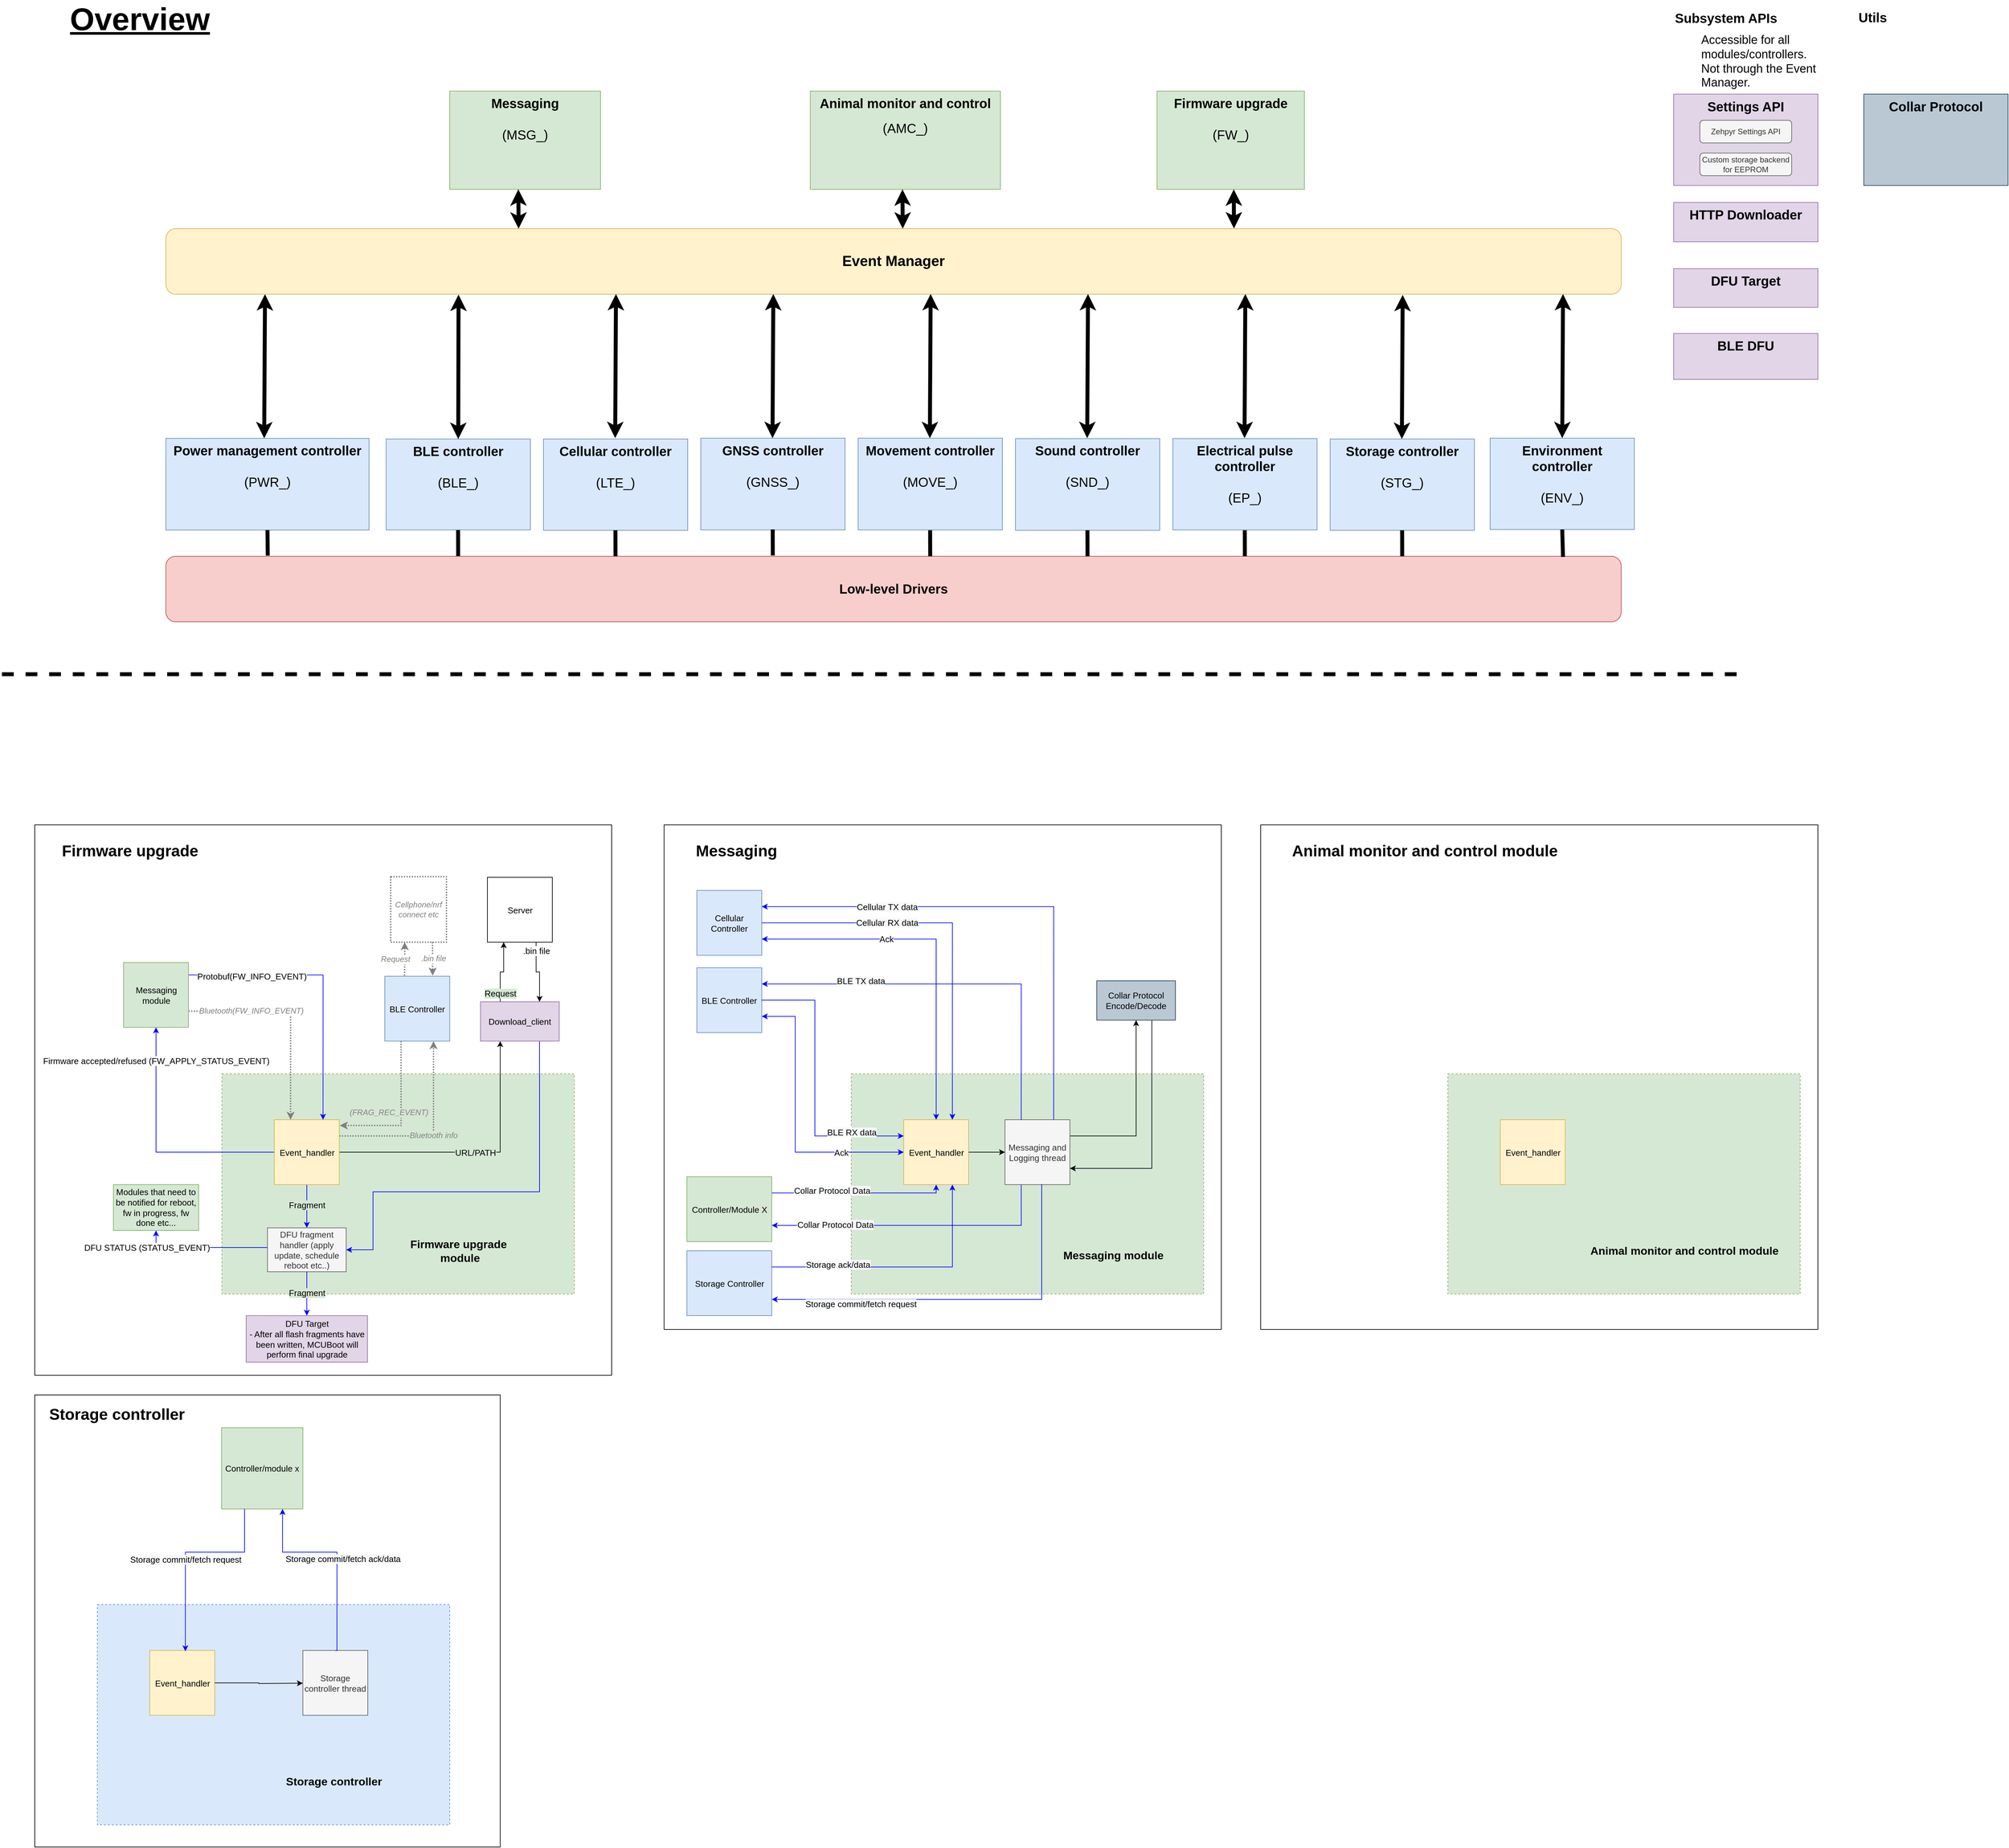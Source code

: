<mxfile version="15.9.6" type="device" pages="2"><diagram id="hThlYfdfLIfVAErU-rdl" name="v0.0"><mxGraphModel dx="7776" dy="5504" grid="1" gridSize="10" guides="1" tooltips="1" connect="1" arrows="1" fold="1" page="1" pageScale="1" pageWidth="850" pageHeight="1100" math="0" shadow="0"><root><mxCell id="0"/><mxCell id="1" parent="0"/><mxCell id="dNF8WS0jAq1HnyTan3zi-89" value="" style="whiteSpace=wrap;html=1;labelBackgroundColor=none;fontSize=20;fillColor=none;imageAspect=1;" vertex="1" parent="1"><mxGeometry x="-800" y="-870" width="880" height="840" as="geometry"/></mxCell><mxCell id="fXpI6CQK2GzPYdXeEOAM-42" value="&lt;b&gt;&lt;font style=&quot;font-size: 20px&quot;&gt;Animal monitor and control&lt;/font&gt;&lt;/b&gt;&lt;br&gt;&lt;div&gt;&lt;span&gt;&lt;br&gt;&lt;/span&gt;&lt;/div&gt;&lt;div style=&quot;font-size: 20px&quot;&gt;&lt;span&gt;(&lt;/span&gt;&lt;font style=&quot;font-size: 20px&quot;&gt;AMC_&lt;/font&gt;&lt;span&gt;)&lt;/span&gt;&lt;/div&gt;" style="rounded=0;whiteSpace=wrap;html=1;align=center;fillColor=#d5e8d4;verticalAlign=top;labelBackgroundColor=none;strokeColor=#82b366;" parent="1" vertex="1"><mxGeometry x="383" y="-1990" width="290" height="150" as="geometry"/></mxCell><mxCell id="fXpI6CQK2GzPYdXeEOAM-63" value="&lt;font style=&quot;font-size: 20px&quot;&gt;&lt;b&gt;Firmware upgrade&lt;/b&gt;&lt;br&gt;&lt;br&gt;(FW_)&lt;br&gt;&lt;/font&gt;" style="rounded=0;whiteSpace=wrap;html=1;align=center;verticalAlign=top;fillColor=#d5e8d4;strokeColor=#82b366;" parent="1" vertex="1"><mxGeometry x="912" y="-1990" width="224.76" height="150" as="geometry"/></mxCell><mxCell id="fXpI6CQK2GzPYdXeEOAM-154" value="&lt;b&gt;BLE controller&lt;/b&gt;&lt;br&gt;&lt;br&gt;(BLE_)" style="rounded=0;whiteSpace=wrap;html=1;fontSize=20;strokeColor=#6c8ebf;fillColor=#dae8fc;align=center;verticalAlign=top;" parent="1" vertex="1"><mxGeometry x="-264" y="-1459" width="220" height="138.76" as="geometry"/></mxCell><mxCell id="fXpI6CQK2GzPYdXeEOAM-158" value="&lt;b&gt;Cellular controller&lt;/b&gt;&lt;br&gt;&lt;br&gt;(LTE_)" style="rounded=0;whiteSpace=wrap;html=1;fontSize=20;strokeColor=#6c8ebf;fillColor=#dae8fc;align=center;verticalAlign=top;" parent="1" vertex="1"><mxGeometry x="-24" y="-1459.0" width="220" height="139.38" as="geometry"/></mxCell><mxCell id="fXpI6CQK2GzPYdXeEOAM-43" value="&lt;div&gt;&lt;b style=&quot;font-size: 20px&quot;&gt;Power management controller&lt;/b&gt;&lt;/div&gt;&lt;div&gt;&lt;span style=&quot;font-size: 20px&quot;&gt;&lt;br&gt;&lt;/span&gt;&lt;/div&gt;&lt;div&gt;&lt;span style=&quot;font-size: 20px&quot;&gt;(PWR_)&lt;/span&gt;&lt;/div&gt;&lt;font&gt;&lt;br&gt;&lt;/font&gt;" style="rounded=0;whiteSpace=wrap;html=1;align=center;verticalAlign=top;fillColor=#dae8fc;strokeColor=#6c8ebf;" parent="1" vertex="1"><mxGeometry x="-600" y="-1460" width="310" height="140" as="geometry"/></mxCell><mxCell id="smd_e2QY5a4pXSIGZ222-81" value="&lt;b&gt;DFU Target&lt;br&gt;&lt;/b&gt;" style="rounded=0;whiteSpace=wrap;html=1;fontSize=20;strokeColor=#9673a6;fillColor=#e1d5e7;align=center;verticalAlign=top;" parent="1" vertex="1"><mxGeometry x="1700" y="-1719" width="220" height="59" as="geometry"/></mxCell><mxCell id="dNF8WS0jAq1HnyTan3zi-2" value="&lt;span style=&quot;font-size: 20px&quot;&gt;&lt;b&gt;Low-level Drivers&lt;/b&gt;&lt;/span&gt;" style="rounded=1;whiteSpace=wrap;html=1;verticalAlign=middle;fontSize=22;fillColor=#f8cecc;strokeColor=#b85450;" vertex="1" parent="1"><mxGeometry x="-600" y="-1280" width="2220" height="100" as="geometry"/></mxCell><mxCell id="dNF8WS0jAq1HnyTan3zi-3" value="&lt;b&gt;Event Manager&lt;/b&gt;" style="rounded=1;whiteSpace=wrap;html=1;verticalAlign=middle;fontSize=22;fillColor=#fff2cc;strokeColor=#d6b656;" vertex="1" parent="1"><mxGeometry x="-600" y="-1780" width="2220" height="100" as="geometry"/></mxCell><mxCell id="smd_e2QY5a4pXSIGZ222-61" value="&lt;font&gt;&lt;span style=&quot;font-size: 20px&quot;&gt;&lt;b&gt;Messaging&lt;/b&gt;&lt;br&gt;&lt;br&gt;(MSG_)&lt;/span&gt;&lt;span style=&quot;color: rgba(0 , 0 , 0 , 0) ; font-family: monospace ; font-size: 0px&quot;&gt;%3CmxGraphModel%3E%3Croot%3E%3CmxCell%20id%3D%220%22%2F%3E%3CmxCell%20id%3D%221%22%20parent%3D%220%22%2F%3E%3CmxCell%20id%3D%222%22%20value%3D%22Fragment%22%20style%3D%22edgeStyle%3DorthogonalEdgeStyle%3Brounded%3D0%3BorthogonalLoop%3D1%3BjettySize%3Dauto%3Bhtml%3D1%3BentryX%3D0.5%3BentryY%3D0%3BentryDx%3D0%3BentryDy%3D0%3BstrokeColor%3D%230000FF%3BexitX%3D0.5%3BexitY%3D1%3BexitDx%3D0%3BexitDy%3D0%3BlabelBackgroundColor%3D%23D5E8D4%3BfontSize%3D13%3B%22%20edge%3D%221%22%20parent%3D%221%22%3E%3CmxGeometry%20x%3D%22-0.061%22%20relative%3D%221%22%20as%3D%22geometry%22%3E%3CArray%20as%3D%22points%22%3E%3CmxPoint%20x%3D%22-384.5%22%20y%3D%22-290%22%2F%3E%3CmxPoint%20x%3D%22-384.5%22%20y%3D%22-290%22%2F%3E%3C%2FArray%3E%3CmxPoint%20as%3D%22offset%22%2F%3E%3CmxPoint%20x%3D%22-385%22%20y%3D%22-321.0%22%20as%3D%22sourcePoint%22%2F%3E%3CmxPoint%20x%3D%22-385%22%20y%3D%22-255%22%20as%3D%22targetPoint%22%2F%3E%3C%2FmxGeometry%3E%3C%2FmxCell%3E%3C%2Froot%3E%3C%2FmxGraphModel%3E&lt;/span&gt;&lt;span style=&quot;font-size: 20px&quot;&gt;&lt;b&gt;&lt;br&gt;&lt;/b&gt;&lt;/span&gt;&lt;/font&gt;" style="rounded=0;whiteSpace=wrap;html=1;align=center;verticalAlign=top;fillColor=#d5e8d4;strokeColor=#82b366;container=0;" parent="1" vertex="1"><mxGeometry x="-167" y="-1990" width="230" height="150" as="geometry"/></mxCell><mxCell id="fXpI6CQK2GzPYdXeEOAM-69" value="&lt;font size=&quot;1&quot;&gt;&lt;span style=&quot;font-size: 20px&quot;&gt;&lt;b&gt;GNSS controller&lt;/b&gt;&lt;br&gt;&lt;br&gt;(GNSS_)&lt;br&gt;&lt;/span&gt;&lt;/font&gt;" style="rounded=0;whiteSpace=wrap;html=1;fontSize=12;align=center;verticalAlign=top;container=0;fillColor=#dae8fc;strokeColor=#6c8ebf;" parent="1" vertex="1"><mxGeometry x="216" y="-1460.24" width="220" height="140" as="geometry"/></mxCell><mxCell id="dNF8WS0jAq1HnyTan3zi-18" value="&lt;span style=&quot;font-size: 20px&quot;&gt;&lt;b&gt;Electrical pulse controller&lt;/b&gt;&lt;br&gt;&lt;br&gt;(EP_)&lt;br&gt;&lt;/span&gt;" style="rounded=0;whiteSpace=wrap;html=1;fontSize=12;align=center;verticalAlign=top;container=0;fillColor=#dae8fc;strokeColor=#6c8ebf;" vertex="1" parent="1"><mxGeometry x="936" y="-1459.62" width="220" height="139.38" as="geometry"/></mxCell><mxCell id="dNF8WS0jAq1HnyTan3zi-20" value="&lt;span style=&quot;font-size: 20px&quot;&gt;&lt;b&gt;Sound controller&lt;/b&gt;&lt;br&gt;&lt;br&gt;(SND_)&lt;br&gt;&lt;/span&gt;" style="rounded=0;whiteSpace=wrap;html=1;fontSize=12;align=center;verticalAlign=top;fillColor=#dae8fc;strokeColor=#6c8ebf;" vertex="1" parent="1"><mxGeometry x="696" y="-1459.62" width="220" height="140" as="geometry"/></mxCell><mxCell id="fXpI6CQK2GzPYdXeEOAM-71" value="&lt;font size=&quot;1&quot;&gt;&lt;span style=&quot;font-size: 20px&quot;&gt;&lt;b&gt;Movement controller&lt;/b&gt;&lt;br&gt;&lt;br&gt;(MOVE_)&lt;br&gt;&lt;/span&gt;&lt;/font&gt;" style="rounded=0;whiteSpace=wrap;html=1;fontSize=12;align=center;verticalAlign=top;fillColor=#dae8fc;strokeColor=#6c8ebf;" parent="1" vertex="1"><mxGeometry x="456" y="-1460.24" width="220" height="140" as="geometry"/></mxCell><mxCell id="dNF8WS0jAq1HnyTan3zi-26" value="" style="endArrow=classic;html=1;rounded=0;fontSize=20;exitX=0.5;exitY=0;exitDx=0;exitDy=0;entryX=0.302;entryY=1.009;entryDx=0;entryDy=0;entryPerimeter=0;strokeWidth=6;startArrow=classic;startFill=1;" edge="1" parent="1" source="fXpI6CQK2GzPYdXeEOAM-154"><mxGeometry width="50" height="50" relative="1" as="geometry"><mxPoint x="-124" y="-1490.24" as="sourcePoint"/><mxPoint x="-153.56" y="-1679.34" as="targetPoint"/></mxGeometry></mxCell><mxCell id="dNF8WS0jAq1HnyTan3zi-38" value="" style="endArrow=classic;html=1;rounded=0;fontSize=20;exitX=0.5;exitY=0;exitDx=0;exitDy=0;entryX=0.339;entryY=1.012;entryDx=0;entryDy=0;entryPerimeter=0;strokeWidth=6;startArrow=classic;startFill=1;" edge="1" parent="1"><mxGeometry width="50" height="50" relative="1" as="geometry"><mxPoint x="85.39" y="-1460.24" as="sourcePoint"/><mxPoint x="86.61" y="-1680.28" as="targetPoint"/></mxGeometry></mxCell><mxCell id="dNF8WS0jAq1HnyTan3zi-39" value="" style="endArrow=classic;html=1;rounded=0;fontSize=20;exitX=0.5;exitY=0;exitDx=0;exitDy=0;entryX=0.339;entryY=1.012;entryDx=0;entryDy=0;entryPerimeter=0;strokeWidth=6;startArrow=classic;startFill=1;" edge="1" parent="1"><mxGeometry width="50" height="50" relative="1" as="geometry"><mxPoint x="325.39" y="-1460.24" as="sourcePoint"/><mxPoint x="326.61" y="-1680.28" as="targetPoint"/></mxGeometry></mxCell><mxCell id="dNF8WS0jAq1HnyTan3zi-40" value="" style="endArrow=classic;html=1;rounded=0;fontSize=20;exitX=0.5;exitY=0;exitDx=0;exitDy=0;entryX=0.339;entryY=1.012;entryDx=0;entryDy=0;entryPerimeter=0;strokeWidth=6;startArrow=classic;startFill=1;" edge="1" parent="1"><mxGeometry width="50" height="50" relative="1" as="geometry"><mxPoint x="-450.0" y="-1460.0" as="sourcePoint"/><mxPoint x="-448.78" y="-1680.04" as="targetPoint"/></mxGeometry></mxCell><mxCell id="dNF8WS0jAq1HnyTan3zi-41" value="" style="endArrow=classic;html=1;rounded=0;fontSize=20;exitX=0.5;exitY=0;exitDx=0;exitDy=0;entryX=0.339;entryY=1.012;entryDx=0;entryDy=0;entryPerimeter=0;strokeWidth=6;startArrow=classic;startFill=1;" edge="1" parent="1"><mxGeometry width="50" height="50" relative="1" as="geometry"><mxPoint x="565.39" y="-1460.24" as="sourcePoint"/><mxPoint x="566.61" y="-1680.28" as="targetPoint"/></mxGeometry></mxCell><mxCell id="dNF8WS0jAq1HnyTan3zi-42" value="" style="endArrow=classic;html=1;rounded=0;fontSize=20;exitX=0.5;exitY=0;exitDx=0;exitDy=0;entryX=0.339;entryY=1.012;entryDx=0;entryDy=0;entryPerimeter=0;strokeWidth=6;startArrow=classic;startFill=1;" edge="1" parent="1"><mxGeometry width="50" height="50" relative="1" as="geometry"><mxPoint x="805.39" y="-1460.24" as="sourcePoint"/><mxPoint x="806.61" y="-1680.28" as="targetPoint"/></mxGeometry></mxCell><mxCell id="dNF8WS0jAq1HnyTan3zi-43" value="" style="endArrow=classic;html=1;rounded=0;fontSize=20;exitX=0.5;exitY=0;exitDx=0;exitDy=0;entryX=0.339;entryY=1.012;entryDx=0;entryDy=0;entryPerimeter=0;strokeWidth=6;startArrow=classic;startFill=1;" edge="1" parent="1"><mxGeometry width="50" height="50" relative="1" as="geometry"><mxPoint x="1045.39" y="-1460.24" as="sourcePoint"/><mxPoint x="1046.61" y="-1680.28" as="targetPoint"/></mxGeometry></mxCell><mxCell id="dNF8WS0jAq1HnyTan3zi-44" value="" style="endArrow=classic;html=1;rounded=0;fontSize=20;entryX=0.339;entryY=1.012;entryDx=0;entryDy=0;entryPerimeter=0;strokeWidth=6;startArrow=classic;startFill=1;" edge="1" parent="1"><mxGeometry width="50" height="50" relative="1" as="geometry"><mxPoint x="524" y="-1780" as="sourcePoint"/><mxPoint x="523.61" y="-1840.02" as="targetPoint"/></mxGeometry></mxCell><mxCell id="dNF8WS0jAq1HnyTan3zi-45" value="" style="endArrow=classic;html=1;rounded=0;fontSize=20;entryX=0.674;entryY=-0.003;entryDx=0;entryDy=0;entryPerimeter=0;strokeWidth=6;startArrow=classic;startFill=1;" edge="1" parent="1"><mxGeometry width="50" height="50" relative="1" as="geometry"><mxPoint x="1029" y="-1840" as="sourcePoint"/><mxPoint x="1029.28" y="-1780.3" as="targetPoint"/></mxGeometry></mxCell><mxCell id="dNF8WS0jAq1HnyTan3zi-46" value="" style="endArrow=classic;html=1;rounded=0;fontSize=20;entryX=0.339;entryY=1.012;entryDx=0;entryDy=0;entryPerimeter=0;strokeWidth=6;startArrow=classic;startFill=1;" edge="1" parent="1"><mxGeometry width="50" height="50" relative="1" as="geometry"><mxPoint x="-61.93" y="-1780" as="sourcePoint"/><mxPoint x="-62.32" y="-1840.02" as="targetPoint"/></mxGeometry></mxCell><mxCell id="dNF8WS0jAq1HnyTan3zi-50" value="" style="endArrow=none;html=1;rounded=0;fontSize=20;strokeWidth=6;entryX=0.5;entryY=1;entryDx=0;entryDy=0;exitX=0.07;exitY=-0.01;exitDx=0;exitDy=0;exitPerimeter=0;" edge="1" parent="1" source="dNF8WS0jAq1HnyTan3zi-2" target="fXpI6CQK2GzPYdXeEOAM-43"><mxGeometry width="50" height="50" relative="1" as="geometry"><mxPoint x="-449.96" y="-1290.555" as="sourcePoint"/><mxPoint x="-450.0" y="-1320.62" as="targetPoint"/></mxGeometry></mxCell><mxCell id="dNF8WS0jAq1HnyTan3zi-52" value="" style="endArrow=none;html=1;rounded=0;fontSize=20;strokeWidth=6;entryX=0.5;entryY=1;entryDx=0;entryDy=0;" edge="1" parent="1"><mxGeometry width="50" height="50" relative="1" as="geometry"><mxPoint x="-154.14" y="-1280.24" as="sourcePoint"/><mxPoint x="-154.24" y="-1319.86" as="targetPoint"/></mxGeometry></mxCell><mxCell id="dNF8WS0jAq1HnyTan3zi-53" value="" style="endArrow=none;html=1;rounded=0;fontSize=20;strokeWidth=6;entryX=0.5;entryY=1;entryDx=0;entryDy=0;" edge="1" parent="1"><mxGeometry width="50" height="50" relative="1" as="geometry"><mxPoint x="85.86" y="-1280" as="sourcePoint"/><mxPoint x="85.76" y="-1319.62" as="targetPoint"/></mxGeometry></mxCell><mxCell id="dNF8WS0jAq1HnyTan3zi-54" value="" style="endArrow=none;html=1;rounded=0;fontSize=20;strokeWidth=6;entryX=0.5;entryY=1;entryDx=0;entryDy=0;" edge="1" parent="1"><mxGeometry width="50" height="50" relative="1" as="geometry"><mxPoint x="325.81" y="-1281.24" as="sourcePoint"/><mxPoint x="325.71" y="-1320.86" as="targetPoint"/></mxGeometry></mxCell><mxCell id="dNF8WS0jAq1HnyTan3zi-55" value="" style="endArrow=none;html=1;rounded=0;fontSize=20;strokeWidth=6;entryX=0.5;entryY=1;entryDx=0;entryDy=0;" edge="1" parent="1"><mxGeometry width="50" height="50" relative="1" as="geometry"><mxPoint x="565.91" y="-1280" as="sourcePoint"/><mxPoint x="565.81" y="-1319.62" as="targetPoint"/></mxGeometry></mxCell><mxCell id="dNF8WS0jAq1HnyTan3zi-56" value="" style="endArrow=none;html=1;rounded=0;fontSize=20;strokeWidth=6;entryX=0.5;entryY=1;entryDx=0;entryDy=0;" edge="1" parent="1"><mxGeometry width="50" height="50" relative="1" as="geometry"><mxPoint x="805.87" y="-1280" as="sourcePoint"/><mxPoint x="805.77" y="-1319.62" as="targetPoint"/></mxGeometry></mxCell><mxCell id="dNF8WS0jAq1HnyTan3zi-57" value="" style="endArrow=none;html=1;rounded=0;fontSize=20;strokeWidth=6;entryX=0.5;entryY=1;entryDx=0;entryDy=0;" edge="1" parent="1"><mxGeometry width="50" height="50" relative="1" as="geometry"><mxPoint x="1045.87" y="-1280" as="sourcePoint"/><mxPoint x="1045.77" y="-1319.62" as="targetPoint"/></mxGeometry></mxCell><mxCell id="dNF8WS0jAq1HnyTan3zi-58" value="&lt;span style=&quot;font-size: 20px&quot;&gt;&lt;b&gt;Storage controller&lt;/b&gt;&lt;br&gt;&lt;br&gt;(STG_)&lt;br&gt;&lt;/span&gt;" style="rounded=0;whiteSpace=wrap;html=1;fontSize=12;align=center;verticalAlign=top;container=0;fillColor=#dae8fc;strokeColor=#6c8ebf;" vertex="1" parent="1"><mxGeometry x="1176" y="-1459.0" width="220" height="139.38" as="geometry"/></mxCell><mxCell id="dNF8WS0jAq1HnyTan3zi-59" value="" style="endArrow=classic;html=1;rounded=0;fontSize=20;exitX=0.5;exitY=0;exitDx=0;exitDy=0;entryX=0.339;entryY=1.012;entryDx=0;entryDy=0;entryPerimeter=0;strokeWidth=6;startArrow=classic;startFill=1;" edge="1" parent="1"><mxGeometry width="50" height="50" relative="1" as="geometry"><mxPoint x="1285.39" y="-1459" as="sourcePoint"/><mxPoint x="1286.61" y="-1679.04" as="targetPoint"/></mxGeometry></mxCell><mxCell id="dNF8WS0jAq1HnyTan3zi-60" value="" style="endArrow=none;html=1;rounded=0;fontSize=20;strokeWidth=6;entryX=0.5;entryY=1;entryDx=0;entryDy=0;" edge="1" parent="1"><mxGeometry width="50" height="50" relative="1" as="geometry"><mxPoint x="1285.91" y="-1280.0" as="sourcePoint"/><mxPoint x="1285.81" y="-1319.62" as="targetPoint"/></mxGeometry></mxCell><mxCell id="dNF8WS0jAq1HnyTan3zi-61" value="" style="rounded=0;whiteSpace=wrap;html=1;dashed=1;fillColor=#d5e8d4;strokeColor=#82b366;fontSize=13;" vertex="1" parent="1"><mxGeometry x="-514.5" y="-490" width="537.5" height="336" as="geometry"/></mxCell><mxCell id="dNF8WS0jAq1HnyTan3zi-62" style="edgeStyle=orthogonalEdgeStyle;rounded=0;orthogonalLoop=1;jettySize=auto;html=1;strokeColor=#0000FF;entryX=0.75;entryY=0;entryDx=0;entryDy=0;exitX=1.003;exitY=0.192;exitDx=0;exitDy=0;exitPerimeter=0;fontSize=13;" edge="1" parent="1" source="dNF8WS0jAq1HnyTan3zi-65" target="dNF8WS0jAq1HnyTan3zi-70"><mxGeometry relative="1" as="geometry"/></mxCell><mxCell id="dNF8WS0jAq1HnyTan3zi-63" value="&lt;span style=&quot;font-size: 13px; background-color: rgb(248, 249, 250);&quot;&gt;Protobuf(&lt;/span&gt;FW_INFO_EVENT&lt;span style=&quot;font-size: 13px; background-color: rgb(248, 249, 250);&quot;&gt;)&lt;/span&gt;" style="edgeLabel;html=1;align=center;verticalAlign=middle;resizable=0;points=[];fontSize=13;" vertex="1" connectable="0" parent="dNF8WS0jAq1HnyTan3zi-62"><mxGeometry x="0.176" y="-2" relative="1" as="geometry"><mxPoint x="-107" y="-44" as="offset"/></mxGeometry></mxCell><mxCell id="dNF8WS0jAq1HnyTan3zi-64" value="Bluetooth(FW_INFO_EVENT)" style="edgeStyle=orthogonalEdgeStyle;rounded=0;orthogonalLoop=1;jettySize=auto;html=1;exitX=1;exitY=0.75;exitDx=0;exitDy=0;entryX=0.25;entryY=0;entryDx=0;entryDy=0;strokeColor=#808080;fontSize=12;fontColor=#808080;dashed=1;dashPattern=1 1;strokeWidth=2;fontStyle=2" edge="1" parent="1" source="dNF8WS0jAq1HnyTan3zi-65" target="dNF8WS0jAq1HnyTan3zi-70"><mxGeometry x="-0.403" relative="1" as="geometry"><mxPoint as="offset"/></mxGeometry></mxCell><mxCell id="dNF8WS0jAq1HnyTan3zi-65" value="Messaging module" style="whiteSpace=wrap;html=1;aspect=fixed;fontSize=13;fillColor=#d5e8d4;strokeColor=#82b366;" vertex="1" parent="1"><mxGeometry x="-664.5" y="-660" width="99" height="99" as="geometry"/></mxCell><mxCell id="dNF8WS0jAq1HnyTan3zi-66" value="URL/PATH" style="edgeStyle=orthogonalEdgeStyle;rounded=0;orthogonalLoop=1;jettySize=auto;html=1;labelBackgroundColor=#D5E8D4;fontSize=13;" edge="1" parent="1" source="dNF8WS0jAq1HnyTan3zi-70" target="dNF8WS0jAq1HnyTan3zi-74"><mxGeometry relative="1" as="geometry"><Array as="points"><mxPoint x="-90" y="-371"/></Array></mxGeometry></mxCell><mxCell id="dNF8WS0jAq1HnyTan3zi-67" value="Firmware accepted/refused (FW_APPLY_STATUS_EVENT)" style="edgeStyle=orthogonalEdgeStyle;rounded=0;orthogonalLoop=1;jettySize=auto;html=1;strokeColor=#0000FF;fontSize=13;" edge="1" parent="1" source="dNF8WS0jAq1HnyTan3zi-70" target="dNF8WS0jAq1HnyTan3zi-65"><mxGeometry x="0.725" relative="1" as="geometry"><mxPoint as="offset"/></mxGeometry></mxCell><mxCell id="dNF8WS0jAq1HnyTan3zi-68" value="Fragment" style="edgeStyle=orthogonalEdgeStyle;rounded=0;orthogonalLoop=1;jettySize=auto;html=1;entryX=0.5;entryY=0;entryDx=0;entryDy=0;strokeColor=#0000FF;exitX=0.5;exitY=1;exitDx=0;exitDy=0;labelBackgroundColor=#D5E8D4;fontSize=13;" edge="1" parent="1" source="dNF8WS0jAq1HnyTan3zi-70" target="dNF8WS0jAq1HnyTan3zi-78"><mxGeometry x="-0.061" relative="1" as="geometry"><Array as="points"><mxPoint x="-384.5" y="-290"/><mxPoint x="-384.5" y="-290"/></Array><mxPoint as="offset"/></mxGeometry></mxCell><mxCell id="dNF8WS0jAq1HnyTan3zi-69" value="Bluetooth info" style="edgeStyle=orthogonalEdgeStyle;rounded=0;orthogonalLoop=1;jettySize=auto;html=1;strokeColor=#808080;exitX=1;exitY=0.25;exitDx=0;exitDy=0;labelBackgroundColor=#D5E8D4;fontSize=12;entryX=0.75;entryY=1;entryDx=0;entryDy=0;fontColor=#808080;dashed=1;dashPattern=1 1;strokeWidth=2;fontStyle=2" edge="1" parent="1" source="dNF8WS0jAq1HnyTan3zi-70" target="dNF8WS0jAq1HnyTan3zi-228"><mxGeometry relative="1" as="geometry"><mxPoint x="-193.25" y="-555" as="targetPoint"/></mxGeometry></mxCell><mxCell id="dNF8WS0jAq1HnyTan3zi-70" value="Event_handler" style="whiteSpace=wrap;html=1;aspect=fixed;fontSize=13;fillColor=#fff2cc;strokeColor=#d6b656;" vertex="1" parent="1"><mxGeometry x="-434.5" y="-420" width="99" height="99" as="geometry"/></mxCell><mxCell id="dNF8WS0jAq1HnyTan3zi-71" value="Firmware upgrade&lt;br style=&quot;font-size: 17px;&quot;&gt;&amp;nbsp;module" style="text;html=1;align=center;verticalAlign=middle;resizable=0;points=[];autosize=1;strokeColor=none;fillColor=none;fontSize=17;fontStyle=1" vertex="1" parent="1"><mxGeometry x="-233" y="-241" width="157" height="44" as="geometry"/></mxCell><mxCell id="dNF8WS0jAq1HnyTan3zi-72" value="Request" style="edgeStyle=orthogonalEdgeStyle;rounded=0;orthogonalLoop=1;jettySize=auto;html=1;exitX=0.25;exitY=0;exitDx=0;exitDy=0;entryX=0.25;entryY=1;entryDx=0;entryDy=0;labelBackgroundColor=#D5E8D4;fontSize=13;" edge="1" parent="1" source="dNF8WS0jAq1HnyTan3zi-74" target="dNF8WS0jAq1HnyTan3zi-76"><mxGeometry x="-0.731" relative="1" as="geometry"><mxPoint as="offset"/></mxGeometry></mxCell><mxCell id="dNF8WS0jAq1HnyTan3zi-73" value="" style="edgeStyle=orthogonalEdgeStyle;rounded=0;orthogonalLoop=1;jettySize=auto;html=1;entryX=1;entryY=0.5;entryDx=0;entryDy=0;strokeColor=#0000FF;labelBackgroundColor=#D5E8D4;fontSize=13;" edge="1" parent="1" source="dNF8WS0jAq1HnyTan3zi-74" target="dNF8WS0jAq1HnyTan3zi-78"><mxGeometry x="0.188" y="-12" relative="1" as="geometry"><Array as="points"><mxPoint x="-30" y="-310"/><mxPoint x="-284" y="-310"/><mxPoint x="-284" y="-221"/></Array><mxPoint as="offset"/></mxGeometry></mxCell><mxCell id="dNF8WS0jAq1HnyTan3zi-74" value="Download_client" style="rounded=0;whiteSpace=wrap;html=1;fontSize=13;fillColor=#e1d5e7;strokeColor=#9673a6;" vertex="1" parent="1"><mxGeometry x="-120" y="-600" width="120" height="60" as="geometry"/></mxCell><mxCell id="dNF8WS0jAq1HnyTan3zi-75" value=".bin file" style="edgeStyle=orthogonalEdgeStyle;rounded=0;orthogonalLoop=1;jettySize=auto;html=1;entryX=0.75;entryY=0;entryDx=0;entryDy=0;exitX=0.75;exitY=1;exitDx=0;exitDy=0;labelBackgroundColor=default;fontSize=13;" edge="1" parent="1" source="dNF8WS0jAq1HnyTan3zi-76" target="dNF8WS0jAq1HnyTan3zi-74"><mxGeometry x="-0.724" relative="1" as="geometry"><mxPoint as="offset"/></mxGeometry></mxCell><mxCell id="dNF8WS0jAq1HnyTan3zi-76" value="Server" style="whiteSpace=wrap;html=1;aspect=fixed;fontSize=13;" vertex="1" parent="1"><mxGeometry x="-109.5" y="-790" width="99" height="99" as="geometry"/></mxCell><mxCell id="dNF8WS0jAq1HnyTan3zi-77" value="DFU STATUS (STATUS_EVENT)" style="edgeStyle=orthogonalEdgeStyle;rounded=0;orthogonalLoop=1;jettySize=auto;html=1;entryX=0.5;entryY=1;entryDx=0;entryDy=0;strokeColor=#0000FF;labelBackgroundColor=default;exitX=0;exitY=0.5;exitDx=0;exitDy=0;fontSize=13;" edge="1" parent="1" source="dNF8WS0jAq1HnyTan3zi-78" target="dNF8WS0jAq1HnyTan3zi-83"><mxGeometry x="0.735" y="-15" relative="1" as="geometry"><Array as="points"><mxPoint x="-614.5" y="-225"/></Array><mxPoint x="-15" y="15" as="offset"/></mxGeometry></mxCell><mxCell id="dNF8WS0jAq1HnyTan3zi-78" value="DFU fragment handler (apply update, schedule reboot etc..)" style="rounded=0;whiteSpace=wrap;html=1;fontSize=13;fillColor=#f5f5f5;fontColor=#333333;strokeColor=#666666;" vertex="1" parent="1"><mxGeometry x="-445" y="-255" width="120" height="67" as="geometry"/></mxCell><mxCell id="dNF8WS0jAq1HnyTan3zi-79" value="Request" style="edgeStyle=orthogonalEdgeStyle;rounded=0;orthogonalLoop=1;jettySize=auto;html=1;entryX=0.25;entryY=1;entryDx=0;entryDy=0;strokeColor=#808080;fontSize=12;fontColor=#808080;dashed=1;dashPattern=1 1;strokeWidth=2;fontStyle=2" edge="1" parent="1" target="dNF8WS0jAq1HnyTan3zi-82"><mxGeometry x="-0.003" y="14" relative="1" as="geometry"><mxPoint as="offset"/><mxPoint x="-236" y="-640" as="sourcePoint"/></mxGeometry></mxCell><mxCell id="dNF8WS0jAq1HnyTan3zi-81" value=".bin file" style="edgeStyle=orthogonalEdgeStyle;rounded=0;orthogonalLoop=1;jettySize=auto;html=1;exitX=0.75;exitY=1;exitDx=0;exitDy=0;strokeColor=#808080;fontSize=12;fontColor=#808080;dashed=1;dashPattern=1 1;strokeWidth=2;fontStyle=2" edge="1" parent="1" source="dNF8WS0jAq1HnyTan3zi-82"><mxGeometry relative="1" as="geometry"><mxPoint x="-193" y="-640" as="targetPoint"/></mxGeometry></mxCell><mxCell id="dNF8WS0jAq1HnyTan3zi-82" value="Cellphone/nrf connect etc" style="rounded=0;whiteSpace=wrap;html=1;fontSize=12;fontColor=#808080;strokeColor=#808080;dashed=1;dashPattern=1 1;strokeWidth=2;fontStyle=2" vertex="1" parent="1"><mxGeometry x="-257" y="-791" width="85" height="100" as="geometry"/></mxCell><mxCell id="dNF8WS0jAq1HnyTan3zi-83" value="Modules that need to be notified for reboot, fw in progress, fw done etc..." style="rounded=0;whiteSpace=wrap;html=1;fontSize=13;fillColor=#d5e8d4;strokeColor=#82b366;" vertex="1" parent="1"><mxGeometry x="-680" y="-321" width="130" height="70" as="geometry"/></mxCell><mxCell id="dNF8WS0jAq1HnyTan3zi-84" value="(FRAG_REC_EVENT)" style="edgeStyle=orthogonalEdgeStyle;rounded=0;orthogonalLoop=1;jettySize=auto;html=1;strokeColor=#808080;labelBackgroundColor=#D5E8D4;fontSize=12;exitX=0.25;exitY=1;exitDx=0;exitDy=0;entryX=1.008;entryY=0.089;entryDx=0;entryDy=0;entryPerimeter=0;fontColor=#808080;dashed=1;dashPattern=1 1;strokeWidth=2;fontStyle=2" edge="1" parent="1" source="dNF8WS0jAq1HnyTan3zi-228" target="dNF8WS0jAq1HnyTan3zi-70"><mxGeometry x="-0.02" y="-19" relative="1" as="geometry"><mxPoint x="-235.75" y="-555" as="sourcePoint"/><mxPoint x="-325.5" y="-335.75" as="targetPoint"/><Array as="points"><mxPoint x="-241" y="-411"/></Array><mxPoint as="offset"/></mxGeometry></mxCell><mxCell id="dNF8WS0jAq1HnyTan3zi-85" value="" style="endArrow=none;dashed=1;html=1;rounded=0;fontSize=20;strokeWidth=6;" edge="1" parent="1"><mxGeometry width="50" height="50" relative="1" as="geometry"><mxPoint x="-850" y="-1100" as="sourcePoint"/><mxPoint x="1800" y="-1100" as="targetPoint"/></mxGeometry></mxCell><mxCell id="dNF8WS0jAq1HnyTan3zi-86" value="Overview" style="text;strokeColor=none;fillColor=none;html=1;fontSize=48;fontStyle=5;verticalAlign=middle;align=center;labelBackgroundColor=none;" vertex="1" parent="1"><mxGeometry x="-770" y="-2120" width="260" height="40" as="geometry"/></mxCell><mxCell id="dNF8WS0jAq1HnyTan3zi-87" value="Firmware upgrade" style="text;strokeColor=none;fillColor=none;html=1;fontSize=24;fontStyle=1;verticalAlign=middle;align=center;labelBackgroundColor=none;" vertex="1" parent="1"><mxGeometry x="-770" y="-850" width="230" height="40" as="geometry"/></mxCell><mxCell id="dNF8WS0jAq1HnyTan3zi-90" value="" style="whiteSpace=wrap;html=1;labelBackgroundColor=none;fontSize=20;fillColor=none;" vertex="1" parent="1"><mxGeometry x="160" y="-870" width="850" height="770" as="geometry"/></mxCell><mxCell id="dNF8WS0jAq1HnyTan3zi-91" value="" style="rounded=0;whiteSpace=wrap;html=1;dashed=1;fillColor=#d5e8d4;strokeColor=#82b366;fontSize=13;" vertex="1" parent="1"><mxGeometry x="445.5" y="-490" width="537.5" height="336" as="geometry"/></mxCell><mxCell id="dNF8WS0jAq1HnyTan3zi-92" style="edgeStyle=orthogonalEdgeStyle;rounded=0;orthogonalLoop=1;jettySize=auto;html=1;strokeColor=#0000FF;entryX=0.75;entryY=0;entryDx=0;entryDy=0;exitX=1;exitY=0.5;exitDx=0;exitDy=0;fontSize=13;" edge="1" parent="1" source="dNF8WS0jAq1HnyTan3zi-95" target="dNF8WS0jAq1HnyTan3zi-100"><mxGeometry relative="1" as="geometry"/></mxCell><mxCell id="dNF8WS0jAq1HnyTan3zi-93" value="&lt;span style=&quot;background-color: rgb(248 , 249 , 250)&quot;&gt;Cellular RX data&lt;/span&gt;" style="edgeLabel;html=1;align=center;verticalAlign=middle;resizable=0;points=[];fontSize=13;" vertex="1" connectable="0" parent="dNF8WS0jAq1HnyTan3zi-92"><mxGeometry x="0.176" y="-2" relative="1" as="geometry"><mxPoint x="-98" y="-57" as="offset"/></mxGeometry></mxCell><mxCell id="dNF8WS0jAq1HnyTan3zi-95" value="Cellular Controller" style="whiteSpace=wrap;html=1;aspect=fixed;fontSize=13;fillColor=#dae8fc;strokeColor=#6c8ebf;" vertex="1" parent="1"><mxGeometry x="210" y="-770" width="99" height="99" as="geometry"/></mxCell><mxCell id="dNF8WS0jAq1HnyTan3zi-96" value="" style="edgeStyle=orthogonalEdgeStyle;rounded=0;orthogonalLoop=1;jettySize=auto;html=1;labelBackgroundColor=#D5E8D4;fontSize=13;exitX=1;exitY=0.25;exitDx=0;exitDy=0;" edge="1" parent="1" source="dNF8WS0jAq1HnyTan3zi-124" target="dNF8WS0jAq1HnyTan3zi-104"><mxGeometry x="-0.334" relative="1" as="geometry"><Array as="points"><mxPoint x="880" y="-395"/></Array><mxPoint as="offset"/></mxGeometry></mxCell><mxCell id="dNF8WS0jAq1HnyTan3zi-97" value="Ack" style="edgeStyle=orthogonalEdgeStyle;rounded=0;orthogonalLoop=1;jettySize=auto;html=1;strokeColor=#0000FF;fontSize=13;entryX=1;entryY=0.75;entryDx=0;entryDy=0;exitX=0.5;exitY=0;exitDx=0;exitDy=0;startArrow=classic;startFill=1;" edge="1" parent="1" source="dNF8WS0jAq1HnyTan3zi-100" target="dNF8WS0jAq1HnyTan3zi-95"><mxGeometry x="0.3" relative="1" as="geometry"><mxPoint as="offset"/><Array as="points"><mxPoint x="575" y="-696"/></Array></mxGeometry></mxCell><mxCell id="dNF8WS0jAq1HnyTan3zi-100" value="Event_handler" style="whiteSpace=wrap;html=1;aspect=fixed;fontSize=13;fillColor=#fff2cc;strokeColor=#d6b656;" vertex="1" parent="1"><mxGeometry x="525.5" y="-420" width="99" height="99" as="geometry"/></mxCell><mxCell id="dNF8WS0jAq1HnyTan3zi-101" value="Messaging module" style="text;html=1;align=center;verticalAlign=middle;resizable=0;points=[];autosize=1;strokeColor=none;fillColor=none;fontSize=17;fontStyle=1" vertex="1" parent="1"><mxGeometry x="760" y="-227" width="170" height="30" as="geometry"/></mxCell><mxCell id="dNF8WS0jAq1HnyTan3zi-103" value="" style="edgeStyle=orthogonalEdgeStyle;rounded=0;orthogonalLoop=1;jettySize=auto;html=1;entryX=1;entryY=0.75;entryDx=0;entryDy=0;strokeColor=#000019;labelBackgroundColor=#D5E8D4;fontSize=13;" edge="1" parent="1" source="dNF8WS0jAq1HnyTan3zi-104" target="dNF8WS0jAq1HnyTan3zi-124"><mxGeometry x="0.425" relative="1" as="geometry"><Array as="points"><mxPoint x="904" y="-346"/></Array><mxPoint as="offset"/></mxGeometry></mxCell><mxCell id="dNF8WS0jAq1HnyTan3zi-104" value="Collar Protocol Encode/Decode" style="rounded=0;whiteSpace=wrap;html=1;fontSize=13;fillColor=#bac8d3;strokeColor=#23445d;" vertex="1" parent="1"><mxGeometry x="820" y="-632" width="120" height="60" as="geometry"/></mxCell><mxCell id="dNF8WS0jAq1HnyTan3zi-115" value="Messaging" style="text;strokeColor=none;fillColor=none;html=1;fontSize=24;fontStyle=1;verticalAlign=middle;align=center;labelBackgroundColor=none;" vertex="1" parent="1"><mxGeometry x="200" y="-850" width="140" height="40" as="geometry"/></mxCell><mxCell id="dNF8WS0jAq1HnyTan3zi-117" style="edgeStyle=orthogonalEdgeStyle;rounded=0;orthogonalLoop=1;jettySize=auto;html=1;strokeColor=#0000FF;exitX=0.75;exitY=0;exitDx=0;exitDy=0;fontSize=13;entryX=1;entryY=0.25;entryDx=0;entryDy=0;" edge="1" parent="1" source="dNF8WS0jAq1HnyTan3zi-124" target="dNF8WS0jAq1HnyTan3zi-95"><mxGeometry relative="1" as="geometry"><mxPoint x="404.797" y="-630.992" as="sourcePoint"/><mxPoint x="365" y="-709" as="targetPoint"/><Array as="points"/></mxGeometry></mxCell><mxCell id="dNF8WS0jAq1HnyTan3zi-118" value="&lt;span style=&quot;background-color: rgb(248 , 249 , 250)&quot;&gt;Cellular TX data&lt;/span&gt;" style="edgeLabel;html=1;align=center;verticalAlign=middle;resizable=0;points=[];fontSize=13;" vertex="1" connectable="0" parent="dNF8WS0jAq1HnyTan3zi-117"><mxGeometry x="0.176" y="-2" relative="1" as="geometry"><mxPoint x="-127" y="2" as="offset"/></mxGeometry></mxCell><mxCell id="dNF8WS0jAq1HnyTan3zi-119" value="Controller/Module X" style="whiteSpace=wrap;html=1;fontSize=13;fillColor=#d5e8d4;strokeColor=#82b366;" vertex="1" parent="1"><mxGeometry x="194.75" y="-333" width="129.5" height="99" as="geometry"/></mxCell><mxCell id="dNF8WS0jAq1HnyTan3zi-120" style="edgeStyle=orthogonalEdgeStyle;rounded=0;orthogonalLoop=1;jettySize=auto;html=1;strokeColor=#0000FF;exitX=0.25;exitY=1;exitDx=0;exitDy=0;fontSize=13;entryX=1;entryY=0.75;entryDx=0;entryDy=0;" edge="1" parent="1" source="dNF8WS0jAq1HnyTan3zi-124" target="dNF8WS0jAq1HnyTan3zi-119"><mxGeometry relative="1" as="geometry"><mxPoint x="585.0" y="-410" as="sourcePoint"/><mxPoint x="319" y="-395" as="targetPoint"/><Array as="points"/></mxGeometry></mxCell><mxCell id="dNF8WS0jAq1HnyTan3zi-121" value="&lt;span style=&quot;background-color: rgb(248 , 249 , 250)&quot;&gt;Collar Protocol Data&lt;/span&gt;" style="edgeLabel;html=1;align=center;verticalAlign=middle;resizable=0;points=[];fontSize=13;" vertex="1" connectable="0" parent="dNF8WS0jAq1HnyTan3zi-120"><mxGeometry x="0.176" y="-2" relative="1" as="geometry"><mxPoint x="-86" as="offset"/></mxGeometry></mxCell><mxCell id="dNF8WS0jAq1HnyTan3zi-122" style="edgeStyle=orthogonalEdgeStyle;rounded=0;orthogonalLoop=1;jettySize=auto;html=1;strokeColor=#0000FF;exitX=1;exitY=0.25;exitDx=0;exitDy=0;fontSize=13;entryX=0.5;entryY=1;entryDx=0;entryDy=0;" edge="1" parent="1" source="dNF8WS0jAq1HnyTan3zi-119" target="dNF8WS0jAq1HnyTan3zi-100"><mxGeometry relative="1" as="geometry"><mxPoint x="525.5" y="-341.75" as="sourcePoint"/><mxPoint x="319" y="-341.5" as="targetPoint"/><Array as="points"><mxPoint x="575" y="-308"/></Array></mxGeometry></mxCell><mxCell id="dNF8WS0jAq1HnyTan3zi-123" value="&lt;span style=&quot;background-color: rgb(248 , 249 , 250)&quot;&gt;Collar Protocol Data&lt;/span&gt;" style="edgeLabel;html=1;align=center;verticalAlign=middle;resizable=0;points=[];fontSize=13;" vertex="1" connectable="0" parent="dNF8WS0jAq1HnyTan3zi-122"><mxGeometry x="0.176" y="-2" relative="1" as="geometry"><mxPoint x="-63" y="-6" as="offset"/></mxGeometry></mxCell><mxCell id="dNF8WS0jAq1HnyTan3zi-124" value="Messaging and Logging thread" style="whiteSpace=wrap;html=1;aspect=fixed;fontSize=13;fillColor=#f5f5f5;fontColor=#333333;strokeColor=#666666;" vertex="1" parent="1"><mxGeometry x="680" y="-420" width="99" height="99" as="geometry"/></mxCell><mxCell id="dNF8WS0jAq1HnyTan3zi-125" value="BLE Controller" style="whiteSpace=wrap;html=1;aspect=fixed;fontSize=13;fillColor=#dae8fc;strokeColor=#6c8ebf;" vertex="1" parent="1"><mxGeometry x="210" y="-652" width="99" height="99" as="geometry"/></mxCell><mxCell id="dNF8WS0jAq1HnyTan3zi-126" style="edgeStyle=orthogonalEdgeStyle;rounded=0;orthogonalLoop=1;jettySize=auto;html=1;strokeColor=#0000FF;fontSize=13;entryX=1;entryY=0.25;entryDx=0;entryDy=0;exitX=0.25;exitY=0;exitDx=0;exitDy=0;" edge="1" parent="1" source="dNF8WS0jAq1HnyTan3zi-124" target="dNF8WS0jAq1HnyTan3zi-125"><mxGeometry relative="1" as="geometry"><mxPoint x="520" y="-420" as="sourcePoint"/><mxPoint x="319" y="-710.5" as="targetPoint"/><Array as="points"/></mxGeometry></mxCell><mxCell id="dNF8WS0jAq1HnyTan3zi-127" value="&lt;span style=&quot;background-color: rgb(248 , 249 , 250)&quot;&gt;BLE TX data&lt;/span&gt;" style="edgeLabel;html=1;align=center;verticalAlign=middle;resizable=0;points=[];fontSize=13;" vertex="1" connectable="0" parent="dNF8WS0jAq1HnyTan3zi-126"><mxGeometry x="0.176" y="-2" relative="1" as="geometry"><mxPoint x="-98" y="-3" as="offset"/></mxGeometry></mxCell><mxCell id="dNF8WS0jAq1HnyTan3zi-128" style="edgeStyle=orthogonalEdgeStyle;rounded=0;orthogonalLoop=1;jettySize=auto;html=1;strokeColor=#0000FF;fontSize=13;entryX=0;entryY=0.25;entryDx=0;entryDy=0;exitX=1;exitY=0.5;exitDx=0;exitDy=0;" edge="1" parent="1" source="dNF8WS0jAq1HnyTan3zi-125" target="dNF8WS0jAq1HnyTan3zi-100"><mxGeometry relative="1" as="geometry"><mxPoint x="535.5" y="-385.25" as="sourcePoint"/><mxPoint x="319" y="-617.25" as="targetPoint"/><Array as="points"><mxPoint x="390" y="-602"/><mxPoint x="390" y="-395"/></Array></mxGeometry></mxCell><mxCell id="dNF8WS0jAq1HnyTan3zi-129" value="&lt;span style=&quot;background-color: rgb(248 , 249 , 250)&quot;&gt;BLE RX data&lt;/span&gt;" style="edgeLabel;html=1;align=center;verticalAlign=middle;resizable=0;points=[];fontSize=13;" vertex="1" connectable="0" parent="dNF8WS0jAq1HnyTan3zi-128"><mxGeometry x="0.176" y="-2" relative="1" as="geometry"><mxPoint x="58" y="33" as="offset"/></mxGeometry></mxCell><mxCell id="dNF8WS0jAq1HnyTan3zi-130" value="Ack" style="edgeStyle=orthogonalEdgeStyle;rounded=0;orthogonalLoop=1;jettySize=auto;html=1;strokeColor=#0000FF;fontSize=13;entryX=1;entryY=0.75;entryDx=0;entryDy=0;exitX=0;exitY=0.5;exitDx=0;exitDy=0;startArrow=classic;startFill=1;" edge="1" parent="1" source="dNF8WS0jAq1HnyTan3zi-100" target="dNF8WS0jAq1HnyTan3zi-125"><mxGeometry x="-0.549" relative="1" as="geometry"><mxPoint as="offset"/><mxPoint x="560.25" y="-410" as="sourcePoint"/><mxPoint x="319" y="-685.75" as="targetPoint"/><Array as="points"><mxPoint x="360" y="-371"/><mxPoint x="360" y="-578"/></Array></mxGeometry></mxCell><mxCell id="dNF8WS0jAq1HnyTan3zi-133" value="" style="edgeStyle=orthogonalEdgeStyle;rounded=0;orthogonalLoop=1;jettySize=auto;html=1;exitX=1;exitY=0.5;exitDx=0;exitDy=0;entryX=0;entryY=0.5;entryDx=0;entryDy=0;labelBackgroundColor=#D5E8D4;fontSize=13;startArrow=none;startFill=0;" edge="1" parent="1" source="dNF8WS0jAq1HnyTan3zi-100" target="dNF8WS0jAq1HnyTan3zi-124"><mxGeometry x="-0.731" relative="1" as="geometry"><mxPoint as="offset"/><mxPoint x="-116.0" y="-391.5" as="sourcePoint"/><mxPoint x="678.3" y="-304.5" as="targetPoint"/></mxGeometry></mxCell><mxCell id="dNF8WS0jAq1HnyTan3zi-135" value="Storage Controller" style="whiteSpace=wrap;html=1;fontSize=13;fillColor=#dae8fc;strokeColor=#6c8ebf;" vertex="1" parent="1"><mxGeometry x="194.75" y="-220" width="129.5" height="99" as="geometry"/></mxCell><mxCell id="dNF8WS0jAq1HnyTan3zi-138" style="edgeStyle=orthogonalEdgeStyle;rounded=0;orthogonalLoop=1;jettySize=auto;html=1;strokeColor=#0000FF;exitX=1;exitY=0.25;exitDx=0;exitDy=0;fontSize=13;entryX=0.75;entryY=1;entryDx=0;entryDy=0;" edge="1" parent="1" source="dNF8WS0jAq1HnyTan3zi-135" target="dNF8WS0jAq1HnyTan3zi-100"><mxGeometry relative="1" as="geometry"><mxPoint x="334.25" y="-248.75" as="sourcePoint"/><mxPoint x="585" y="-311.0" as="targetPoint"/><Array as="points"><mxPoint x="600" y="-195"/></Array></mxGeometry></mxCell><mxCell id="dNF8WS0jAq1HnyTan3zi-139" value="&lt;span style=&quot;background-color: rgb(248 , 249 , 250)&quot;&gt;Storage ack/data&lt;/span&gt;" style="edgeLabel;html=1;align=center;verticalAlign=middle;resizable=0;points=[];fontSize=13;" vertex="1" connectable="0" parent="dNF8WS0jAq1HnyTan3zi-138"><mxGeometry x="0.176" y="-2" relative="1" as="geometry"><mxPoint x="-135" y="-6" as="offset"/></mxGeometry></mxCell><mxCell id="dNF8WS0jAq1HnyTan3zi-140" value="" style="whiteSpace=wrap;html=1;labelBackgroundColor=none;fontSize=20;fillColor=none;" vertex="1" parent="1"><mxGeometry x="1070" y="-870" width="850" height="770" as="geometry"/></mxCell><mxCell id="dNF8WS0jAq1HnyTan3zi-141" value="" style="rounded=0;whiteSpace=wrap;html=1;dashed=1;fillColor=#d5e8d4;strokeColor=#82b366;fontSize=13;" vertex="1" parent="1"><mxGeometry x="1355.5" y="-490" width="537.5" height="336" as="geometry"/></mxCell><mxCell id="dNF8WS0jAq1HnyTan3zi-147" value="Event_handler" style="whiteSpace=wrap;html=1;aspect=fixed;fontSize=13;fillColor=#fff2cc;strokeColor=#d6b656;" vertex="1" parent="1"><mxGeometry x="1435.5" y="-420" width="99" height="99" as="geometry"/></mxCell><mxCell id="dNF8WS0jAq1HnyTan3zi-148" value="Animal monitor and control module" style="text;html=1;align=center;verticalAlign=middle;resizable=0;points=[];autosize=1;strokeColor=none;fillColor=none;fontSize=17;fontStyle=1" vertex="1" parent="1"><mxGeometry x="1566" y="-234" width="300" height="30" as="geometry"/></mxCell><mxCell id="dNF8WS0jAq1HnyTan3zi-151" value="Animal monitor and control module" style="text;strokeColor=none;fillColor=none;html=1;fontSize=24;fontStyle=1;verticalAlign=middle;align=center;labelBackgroundColor=none;" vertex="1" parent="1"><mxGeometry x="1110" y="-850" width="420" height="40" as="geometry"/></mxCell><mxCell id="dNF8WS0jAq1HnyTan3zi-170" value="" style="whiteSpace=wrap;html=1;labelBackgroundColor=none;fontSize=20;fillColor=none;" vertex="1" parent="1"><mxGeometry x="-800" width="710" height="690" as="geometry"/></mxCell><mxCell id="dNF8WS0jAq1HnyTan3zi-171" value="" style="rounded=0;whiteSpace=wrap;html=1;dashed=1;fillColor=#dae8fc;strokeColor=#6c8ebf;fontSize=13;" vertex="1" parent="1"><mxGeometry x="-704.5" y="320" width="537.5" height="336" as="geometry"/></mxCell><mxCell id="dNF8WS0jAq1HnyTan3zi-174" value="Controller/module x" style="whiteSpace=wrap;html=1;aspect=fixed;fontSize=13;fillColor=#d5e8d4;strokeColor=#82b366;" vertex="1" parent="1"><mxGeometry x="-515" y="50" width="124" height="124" as="geometry"/></mxCell><mxCell id="dNF8WS0jAq1HnyTan3zi-177" value="Event_handler" style="whiteSpace=wrap;html=1;aspect=fixed;fontSize=13;fillColor=#fff2cc;strokeColor=#d6b656;" vertex="1" parent="1"><mxGeometry x="-624.5" y="390" width="99" height="99" as="geometry"/></mxCell><mxCell id="dNF8WS0jAq1HnyTan3zi-178" value="Storage controller" style="text;html=1;align=center;verticalAlign=middle;resizable=0;points=[];autosize=1;strokeColor=none;fillColor=none;fontSize=17;fontStyle=1" vertex="1" parent="1"><mxGeometry x="-424" y="576" width="160" height="30" as="geometry"/></mxCell><mxCell id="dNF8WS0jAq1HnyTan3zi-181" value="Storage controller" style="text;strokeColor=none;fillColor=none;html=1;fontSize=24;fontStyle=1;verticalAlign=middle;align=center;labelBackgroundColor=none;" vertex="1" parent="1"><mxGeometry x="-790" y="10" width="230" height="40" as="geometry"/></mxCell><mxCell id="dNF8WS0jAq1HnyTan3zi-189" value="Storage controller thread" style="whiteSpace=wrap;html=1;aspect=fixed;fontSize=13;fillColor=#f5f5f5;fontColor=#333333;strokeColor=#666666;" vertex="1" parent="1"><mxGeometry x="-391" y="390" width="99" height="99" as="geometry"/></mxCell><mxCell id="dNF8WS0jAq1HnyTan3zi-200" style="edgeStyle=orthogonalEdgeStyle;rounded=0;orthogonalLoop=1;jettySize=auto;html=1;strokeColor=#0000FF;entryX=0.548;entryY=0.013;entryDx=0;entryDy=0;fontSize=13;entryPerimeter=0;" edge="1" parent="1" target="dNF8WS0jAq1HnyTan3zi-177"><mxGeometry relative="1" as="geometry"><mxPoint x="-480" y="174" as="sourcePoint"/><mxPoint x="-755.05" y="291" as="targetPoint"/><Array as="points"><mxPoint x="-480" y="240"/><mxPoint x="-570" y="240"/></Array></mxGeometry></mxCell><mxCell id="dNF8WS0jAq1HnyTan3zi-201" value="&lt;span style=&quot;background-color: rgb(248 , 249 , 250)&quot;&gt;Storage commit/fetch request&lt;/span&gt;" style="edgeLabel;html=1;align=center;verticalAlign=middle;resizable=0;points=[];fontSize=13;" vertex="1" connectable="0" parent="dNF8WS0jAq1HnyTan3zi-200"><mxGeometry x="0.176" y="-2" relative="1" as="geometry"><mxPoint x="2" y="-14" as="offset"/></mxGeometry></mxCell><mxCell id="dNF8WS0jAq1HnyTan3zi-202" style="edgeStyle=orthogonalEdgeStyle;rounded=0;orthogonalLoop=1;jettySize=auto;html=1;strokeColor=#0000FF;entryX=0.75;entryY=1;entryDx=0;entryDy=0;exitX=0.5;exitY=0;exitDx=0;exitDy=0;fontSize=13;" edge="1" parent="1" source="dNF8WS0jAq1HnyTan3zi-189" target="dNF8WS0jAq1HnyTan3zi-174"><mxGeometry relative="1" as="geometry"><mxPoint x="-528" y="184" as="sourcePoint"/><mxPoint x="-589.75" y="400" as="targetPoint"/><Array as="points"><mxPoint x="-339" y="240"/><mxPoint x="-422" y="240"/></Array></mxGeometry></mxCell><mxCell id="dNF8WS0jAq1HnyTan3zi-203" value="&lt;span style=&quot;background-color: rgb(248 , 249 , 250)&quot;&gt;Storage commit/fetch ack/data&lt;/span&gt;" style="edgeLabel;html=1;align=center;verticalAlign=middle;resizable=0;points=[];fontSize=13;" vertex="1" connectable="0" parent="dNF8WS0jAq1HnyTan3zi-202"><mxGeometry x="0.176" y="-2" relative="1" as="geometry"><mxPoint x="34" y="12" as="offset"/></mxGeometry></mxCell><mxCell id="dNF8WS0jAq1HnyTan3zi-204" value="" style="edgeStyle=orthogonalEdgeStyle;rounded=0;orthogonalLoop=1;jettySize=auto;html=1;exitX=1;exitY=0.5;exitDx=0;exitDy=0;labelBackgroundColor=#D5E8D4;fontSize=13;startArrow=none;startFill=0;" edge="1" parent="1" source="dNF8WS0jAq1HnyTan3zi-177"><mxGeometry x="-0.731" relative="1" as="geometry"><mxPoint as="offset"/><mxPoint x="-527.5" y="340" as="sourcePoint"/><mxPoint x="-391" y="440" as="targetPoint"/></mxGeometry></mxCell><mxCell id="dNF8WS0jAq1HnyTan3zi-205" style="edgeStyle=orthogonalEdgeStyle;rounded=0;orthogonalLoop=1;jettySize=auto;html=1;strokeColor=#0000FF;exitX=1;exitY=0.75;exitDx=0;exitDy=0;fontSize=13;entryX=0.569;entryY=0.994;entryDx=0;entryDy=0;entryPerimeter=0;startArrow=classic;startFill=1;endArrow=none;endFill=0;" edge="1" parent="1" source="dNF8WS0jAq1HnyTan3zi-135" target="dNF8WS0jAq1HnyTan3zi-124"><mxGeometry relative="1" as="geometry"><mxPoint x="334.25" y="-185.25" as="sourcePoint"/><mxPoint x="609.75" y="-311" as="targetPoint"/><Array as="points"><mxPoint x="736" y="-146"/><mxPoint x="736" y="-322"/></Array></mxGeometry></mxCell><mxCell id="dNF8WS0jAq1HnyTan3zi-206" value="&lt;span style=&quot;background-color: rgb(248 , 249 , 250)&quot;&gt;Storage commit/fetch request&lt;/span&gt;" style="edgeLabel;html=1;align=center;verticalAlign=middle;resizable=0;points=[];fontSize=13;" vertex="1" connectable="0" parent="dNF8WS0jAq1HnyTan3zi-205"><mxGeometry x="0.176" y="-2" relative="1" as="geometry"><mxPoint x="-210" y="4" as="offset"/></mxGeometry></mxCell><mxCell id="dNF8WS0jAq1HnyTan3zi-207" value="&lt;span style=&quot;font-size: 20px&quot;&gt;&lt;b&gt;Settings API&lt;/b&gt;&lt;/span&gt;" style="rounded=0;whiteSpace=wrap;html=1;fontSize=12;align=center;verticalAlign=top;container=0;fillColor=#e1d5e7;strokeColor=#9673a6;" vertex="1" parent="1"><mxGeometry x="1700" y="-1985.35" width="220" height="139.38" as="geometry"/></mxCell><mxCell id="dNF8WS0jAq1HnyTan3zi-209" value="Zehpyr Settings API" style="rounded=1;whiteSpace=wrap;html=1;fillColor=#f5f5f5;strokeColor=#666666;fontColor=#333333;" vertex="1" parent="1"><mxGeometry x="1740" y="-1945.35" width="140" height="34.5" as="geometry"/></mxCell><mxCell id="dNF8WS0jAq1HnyTan3zi-211" value="Custom storage backend for EEPROM" style="rounded=1;whiteSpace=wrap;html=1;fillColor=#f5f5f5;strokeColor=#666666;fontColor=#333333;" vertex="1" parent="1"><mxGeometry x="1740" y="-1895.35" width="140" height="34.5" as="geometry"/></mxCell><mxCell id="dNF8WS0jAq1HnyTan3zi-212" value="&lt;span style=&quot;font-size: 20px&quot;&gt;&lt;b&gt;Collar Protocol&lt;/b&gt;&lt;/span&gt;" style="rounded=0;whiteSpace=wrap;html=1;fontSize=12;align=center;verticalAlign=top;container=0;fillColor=#bac8d3;strokeColor=#23445d;" vertex="1" parent="1"><mxGeometry x="1990" y="-1985.35" width="220" height="139.38" as="geometry"/></mxCell><mxCell id="dNF8WS0jAq1HnyTan3zi-215" value="&lt;span style=&quot;font-size: 20px&quot;&gt;&lt;b&gt;Subsystem APIs&lt;/b&gt;&lt;/span&gt;" style="html=1;shape=mxgraph.er.anchor;whiteSpace=wrap;align=left;" vertex="1" parent="1"><mxGeometry x="1700" y="-2120" width="180" height="35" as="geometry"/></mxCell><mxCell id="dNF8WS0jAq1HnyTan3zi-216" value="&lt;span style=&quot;font-size: 18px&quot;&gt;&lt;span style=&quot;font-size: 18px ; font-weight: normal&quot;&gt;Accessible for all modules/controllers. Not through the Event Manager.&lt;/span&gt;&lt;/span&gt;" style="html=1;shape=mxgraph.er.anchor;whiteSpace=wrap;align=left;fontSize=18;fontStyle=1" vertex="1" parent="1"><mxGeometry x="1740" y="-2085.35" width="180" height="100" as="geometry"/></mxCell><mxCell id="dNF8WS0jAq1HnyTan3zi-217" value="&lt;span style=&quot;font-size: 20px&quot;&gt;&lt;b&gt;Utils&lt;/b&gt;&lt;/span&gt;" style="html=1;shape=mxgraph.er.anchor;whiteSpace=wrap;align=left;" vertex="1" parent="1"><mxGeometry x="1980" y="-2120.35" width="180" height="35" as="geometry"/></mxCell><mxCell id="dNF8WS0jAq1HnyTan3zi-218" value="&lt;font style=&quot;font-size: 20px&quot;&gt;&lt;b&gt;HTTP Downloader&lt;/b&gt;&lt;/font&gt;" style="rounded=0;whiteSpace=wrap;html=1;align=center;verticalAlign=top;fillColor=#e1d5e7;strokeColor=#9673a6;" vertex="1" parent="1"><mxGeometry x="1700" y="-1820" width="220" height="60" as="geometry"/></mxCell><mxCell id="dNF8WS0jAq1HnyTan3zi-221" value="DFU Target&lt;br&gt;- After all flash fragments have been written, MCUBoot will perform final upgrade" style="rounded=0;whiteSpace=wrap;html=1;fontSize=13;fillColor=#e1d5e7;strokeColor=#9673a6;" vertex="1" parent="1"><mxGeometry x="-477.5" y="-121" width="185" height="71" as="geometry"/></mxCell><mxCell id="dNF8WS0jAq1HnyTan3zi-222" value="Fragment" style="edgeStyle=orthogonalEdgeStyle;rounded=0;orthogonalLoop=1;jettySize=auto;html=1;entryX=0.5;entryY=0;entryDx=0;entryDy=0;strokeColor=#0000FF;exitX=0.5;exitY=1;exitDx=0;exitDy=0;labelBackgroundColor=#D5E8D4;fontSize=13;" edge="1" parent="1" source="dNF8WS0jAq1HnyTan3zi-78" target="dNF8WS0jAq1HnyTan3zi-221"><mxGeometry x="-0.061" relative="1" as="geometry"><Array as="points"><mxPoint x="-385" y="-140"/></Array><mxPoint as="offset"/><mxPoint x="-375" y="-311.0" as="sourcePoint"/><mxPoint x="-375" y="-245" as="targetPoint"/></mxGeometry></mxCell><mxCell id="dNF8WS0jAq1HnyTan3zi-224" value="&lt;span style=&quot;font-size: 20px&quot;&gt;&lt;b&gt;Environment controller&lt;/b&gt;&lt;br&gt;&lt;br&gt;(ENV_)&lt;br&gt;&lt;/span&gt;" style="rounded=0;whiteSpace=wrap;html=1;fontSize=12;align=center;verticalAlign=top;container=0;fillColor=#dae8fc;strokeColor=#6c8ebf;" vertex="1" parent="1"><mxGeometry x="1420" y="-1460.24" width="220" height="139.38" as="geometry"/></mxCell><mxCell id="dNF8WS0jAq1HnyTan3zi-225" value="" style="endArrow=classic;html=1;rounded=0;fontSize=20;exitX=0.5;exitY=0;exitDx=0;exitDy=0;entryX=0.339;entryY=1.012;entryDx=0;entryDy=0;entryPerimeter=0;strokeWidth=6;startArrow=classic;startFill=1;" edge="1" parent="1"><mxGeometry width="50" height="50" relative="1" as="geometry"><mxPoint x="1530.0" y="-1460.24" as="sourcePoint"/><mxPoint x="1531.22" y="-1680.28" as="targetPoint"/></mxGeometry></mxCell><mxCell id="dNF8WS0jAq1HnyTan3zi-226" value="" style="endArrow=none;html=1;rounded=0;fontSize=20;strokeWidth=6;entryX=0.5;entryY=1;entryDx=0;entryDy=0;exitX=0.96;exitY=0.009;exitDx=0;exitDy=0;exitPerimeter=0;" edge="1" parent="1" source="dNF8WS0jAq1HnyTan3zi-2" target="dNF8WS0jAq1HnyTan3zi-224"><mxGeometry width="50" height="50" relative="1" as="geometry"><mxPoint x="1295.91" y="-1270" as="sourcePoint"/><mxPoint x="1295.81" y="-1309.62" as="targetPoint"/></mxGeometry></mxCell><mxCell id="dNF8WS0jAq1HnyTan3zi-227" value="&lt;font style=&quot;font-size: 20px&quot;&gt;&lt;b&gt;BLE DFU&lt;/b&gt;&lt;/font&gt;" style="rounded=0;whiteSpace=wrap;html=1;align=center;verticalAlign=top;fillColor=#e1d5e7;strokeColor=#9673a6;" vertex="1" parent="1"><mxGeometry x="1700" y="-1620" width="220" height="70" as="geometry"/></mxCell><mxCell id="dNF8WS0jAq1HnyTan3zi-228" value="BLE Controller" style="whiteSpace=wrap;html=1;aspect=fixed;fontSize=13;fillColor=#dae8fc;strokeColor=#6c8ebf;" vertex="1" parent="1"><mxGeometry x="-266" y="-639" width="99" height="99" as="geometry"/></mxCell></root></mxGraphModel></diagram><diagram id="9vGnJHKtsMafewFLSZkW" name="draft"><mxGraphModel dx="4907" dy="4471" grid="1" gridSize="10" guides="1" tooltips="1" connect="1" arrows="1" fold="1" page="1" pageScale="1" pageWidth="850" pageHeight="1100" math="0" shadow="0"><root><mxCell id="ShcRWbIKfPzV9ZWGapTG-0"/><mxCell id="ShcRWbIKfPzV9ZWGapTG-1" parent="ShcRWbIKfPzV9ZWGapTG-0"/><mxCell id="ShcRWbIKfPzV9ZWGapTG-2" value="" style="shape=ext;double=1;whiteSpace=wrap;html=1;aspect=fixed;fontSize=20;fontColor=#000000;strokeColor=#000000;fillColor=none;align=left;verticalAlign=top;" vertex="1" parent="ShcRWbIKfPzV9ZWGapTG-1"><mxGeometry x="-360" y="-1546" width="1790" height="1790" as="geometry"/></mxCell><mxCell id="ShcRWbIKfPzV9ZWGapTG-3" value="&lt;b&gt;&lt;font style=&quot;font-size: 20px&quot;&gt;Inbound communicator&lt;br&gt;&amp;nbsp;(parse and notify):&lt;/font&gt;&lt;/b&gt;" style="rounded=0;whiteSpace=wrap;html=1;align=left;verticalAlign=top;" vertex="1" parent="ShcRWbIKfPzV9ZWGapTG-1"><mxGeometry y="-20" width="310" height="190" as="geometry"/></mxCell><mxCell id="ShcRWbIKfPzV9ZWGapTG-4" value="" style="rounded=0;absoluteArcSize=1;html=1;arcSize=10;align=center;container=0;" vertex="1" parent="ShcRWbIKfPzV9ZWGapTG-1"><mxGeometry x="310" y="-20" width="850" height="190" as="geometry"/></mxCell><mxCell id="ShcRWbIKfPzV9ZWGapTG-5" style="edgeStyle=orthogonalEdgeStyle;rounded=0;orthogonalLoop=1;jettySize=auto;html=1;" edge="1" parent="ShcRWbIKfPzV9ZWGapTG-1" source="ShcRWbIKfPzV9ZWGapTG-49" target="ShcRWbIKfPzV9ZWGapTG-65"><mxGeometry relative="1" as="geometry"/></mxCell><mxCell id="ShcRWbIKfPzV9ZWGapTG-6" value="&lt;font style=&quot;font-size: 20px&quot;&gt;&lt;b&gt;Firmware upgrade&lt;/b&gt;&lt;/font&gt;" style="rounded=0;whiteSpace=wrap;html=1;align=left;verticalAlign=top;" vertex="1" parent="ShcRWbIKfPzV9ZWGapTG-1"><mxGeometry x="510" y="-350" width="120" height="60" as="geometry"/></mxCell><mxCell id="ShcRWbIKfPzV9ZWGapTG-7" value="&lt;font&gt;&lt;b style=&quot;font-size: 20px&quot;&gt;UBLOX ANO data&lt;/b&gt;&lt;br&gt;&lt;br&gt;&lt;font style=&quot;font-size: 12px&quot;&gt;owns:&lt;br&gt;&lt;ul&gt;&lt;li&gt;&lt;font&gt;age of current ANO data&lt;/font&gt;&lt;/li&gt;&lt;li&gt;&lt;font&gt;flash partition/pointer to latest frame&lt;/font&gt;&lt;/li&gt;&lt;/ul&gt;&lt;/font&gt;&lt;br&gt;&lt;/font&gt;" style="rounded=0;whiteSpace=wrap;html=1;align=left;verticalAlign=top;" vertex="1" parent="ShcRWbIKfPzV9ZWGapTG-1"><mxGeometry x="700" y="-410" width="180" height="140" as="geometry"/></mxCell><mxCell id="ShcRWbIKfPzV9ZWGapTG-8" value="" style="group;fillColor=#f8cecc;strokeColor=#b85450;" vertex="1" connectable="0" parent="ShcRWbIKfPzV9ZWGapTG-1"><mxGeometry x="400" y="-620" width="360" height="190" as="geometry"/></mxCell><mxCell id="ShcRWbIKfPzV9ZWGapTG-9" value="&lt;b&gt;&lt;font style=&quot;font-size: 20px&quot;&gt;Animal monitor and control&lt;/font&gt;&lt;/b&gt;&lt;br&gt;&lt;div&gt;&lt;span&gt;&lt;br&gt;&lt;/span&gt;&lt;/div&gt;&lt;div&gt;&lt;span&gt;owns:&lt;/span&gt;&lt;/div&gt;&lt;ul&gt;&lt;li&gt;pasture&lt;/li&gt;&lt;li&gt;&lt;span&gt;animal state (inside, pulsed, &lt;br&gt;escaped)&lt;/span&gt;&lt;/li&gt;&lt;li&gt;&lt;span&gt;activity level&lt;/span&gt;&lt;/li&gt;&lt;/ul&gt;&lt;div&gt;controls:&lt;/div&gt;&lt;div&gt;&lt;ul&gt;&lt;li&gt;sound and pulses&lt;/li&gt;&lt;/ul&gt;&lt;/div&gt;" style="rounded=0;whiteSpace=wrap;html=1;align=left;" vertex="1" parent="ShcRWbIKfPzV9ZWGapTG-8"><mxGeometry width="360" height="190" as="geometry"/></mxCell><mxCell id="ShcRWbIKfPzV9ZWGapTG-10" value="&lt;div style=&quot;text-align: center&quot;&gt;&lt;span&gt;Distance to boundary&lt;/span&gt;&lt;/div&gt;" style="rounded=1;whiteSpace=wrap;html=1;align=left;verticalAlign=top;fillColor=#e3c800;fontColor=#000000;strokeColor=#B09500;" vertex="1" parent="ShcRWbIKfPzV9ZWGapTG-8"><mxGeometry x="230" y="40" width="120" height="30" as="geometry"/></mxCell><mxCell id="ShcRWbIKfPzV9ZWGapTG-11" value="Sound" style="rounded=1;whiteSpace=wrap;html=1;align=center;verticalAlign=top;fillColor=#e3c800;fontColor=#000000;strokeColor=#B09500;" vertex="1" parent="ShcRWbIKfPzV9ZWGapTG-8"><mxGeometry x="230" y="70" width="120" height="30" as="geometry"/></mxCell><mxCell id="ShcRWbIKfPzV9ZWGapTG-12" value="&lt;div&gt;&lt;span&gt;Pulse&lt;/span&gt;&lt;/div&gt;" style="rounded=1;whiteSpace=wrap;html=1;align=center;verticalAlign=top;fillColor=#e3c800;fontColor=#000000;strokeColor=#B09500;" vertex="1" parent="ShcRWbIKfPzV9ZWGapTG-8"><mxGeometry x="230" y="100" width="120" height="30" as="geometry"/></mxCell><mxCell id="ShcRWbIKfPzV9ZWGapTG-13" value="" style="group" vertex="1" connectable="0" parent="ShcRWbIKfPzV9ZWGapTG-1"><mxGeometry x="890" y="-878" width="345" height="138" as="geometry"/></mxCell><mxCell id="ShcRWbIKfPzV9ZWGapTG-14" value="" style="group" vertex="1" connectable="0" parent="ShcRWbIKfPzV9ZWGapTG-13"><mxGeometry x="15" width="330" height="138" as="geometry"/></mxCell><mxCell id="ShcRWbIKfPzV9ZWGapTG-15" value="&lt;font size=&quot;1&quot;&gt;&lt;b style=&quot;font-size: 20px&quot;&gt;Animal movement &lt;br&gt;(accelerometer processed data)&lt;/b&gt;&lt;/font&gt;" style="rounded=0;whiteSpace=wrap;html=1;fontSize=12;align=left;verticalAlign=top;" vertex="1" parent="ShcRWbIKfPzV9ZWGapTG-14"><mxGeometry width="330" height="138" as="geometry"/></mxCell><mxCell id="ShcRWbIKfPzV9ZWGapTG-16" value="Buffer" style="rounded=1;whiteSpace=wrap;html=1;fillColor=#ffe6cc;strokeColor=#d79b00;" vertex="1" parent="ShcRWbIKfPzV9ZWGapTG-14"><mxGeometry x="180" y="58" width="140" height="34.5" as="geometry"/></mxCell><mxCell id="ShcRWbIKfPzV9ZWGapTG-17" value="Processor" style="rounded=1;whiteSpace=wrap;html=1;fillColor=#f0a30a;strokeColor=#BD7000;fontColor=#000000;" vertex="1" parent="ShcRWbIKfPzV9ZWGapTG-14"><mxGeometry x="10" y="58" width="140" height="34.5" as="geometry"/></mxCell><mxCell id="ShcRWbIKfPzV9ZWGapTG-18" value="Interface" style="rounded=1;whiteSpace=wrap;html=1;fillColor=#f0a30a;strokeColor=#BD7000;fontColor=#000000;" vertex="1" parent="ShcRWbIKfPzV9ZWGapTG-14"><mxGeometry y="103.5" width="330" height="34.5" as="geometry"/></mxCell><mxCell id="ShcRWbIKfPzV9ZWGapTG-19" value="" style="group" vertex="1" connectable="0" parent="ShcRWbIKfPzV9ZWGapTG-1"><mxGeometry x="-40" y="-870" width="320" height="140" as="geometry"/></mxCell><mxCell id="ShcRWbIKfPzV9ZWGapTG-20" value="" style="group" vertex="1" connectable="0" parent="ShcRWbIKfPzV9ZWGapTG-19"><mxGeometry width="320" height="140" as="geometry"/></mxCell><mxCell id="ShcRWbIKfPzV9ZWGapTG-21" value="&lt;font size=&quot;1&quot;&gt;&lt;b style=&quot;font-size: 20px&quot;&gt;Animal location &lt;br&gt;(GPS processed data)&lt;/b&gt;&lt;/font&gt;" style="rounded=0;whiteSpace=wrap;html=1;fontSize=12;align=left;verticalAlign=top;" vertex="1" parent="ShcRWbIKfPzV9ZWGapTG-20"><mxGeometry x="-40" width="230" height="140" as="geometry"/></mxCell><mxCell id="ShcRWbIKfPzV9ZWGapTG-22" value="Buffer" style="rounded=1;whiteSpace=wrap;html=1;fillColor=#ffe6cc;strokeColor=#d79b00;" vertex="1" parent="ShcRWbIKfPzV9ZWGapTG-20"><mxGeometry x="70" y="57" width="109.2" height="35" as="geometry"/></mxCell><mxCell id="ShcRWbIKfPzV9ZWGapTG-23" value="Processor" style="rounded=1;whiteSpace=wrap;html=1;fillColor=#f0a30a;strokeColor=#BD7000;fontColor=#000000;" vertex="1" parent="ShcRWbIKfPzV9ZWGapTG-20"><mxGeometry x="-39.2" y="57" width="109.2" height="35" as="geometry"/></mxCell><mxCell id="ShcRWbIKfPzV9ZWGapTG-24" value="Interface" style="rounded=1;whiteSpace=wrap;html=1;fillColor=#f0a30a;strokeColor=#BD7000;fontColor=#000000;" vertex="1" parent="ShcRWbIKfPzV9ZWGapTG-20"><mxGeometry x="-40" y="105" width="230" height="35" as="geometry"/></mxCell><mxCell id="ShcRWbIKfPzV9ZWGapTG-25" style="edgeStyle=orthogonalEdgeStyle;rounded=0;orthogonalLoop=1;jettySize=auto;html=1;exitX=1.008;exitY=0.574;exitDx=0;exitDy=0;fontSize=20;exitPerimeter=0;entryX=0.5;entryY=1;entryDx=0;entryDy=0;" edge="1" parent="ShcRWbIKfPzV9ZWGapTG-1" source="ShcRWbIKfPzV9ZWGapTG-9" target="ShcRWbIKfPzV9ZWGapTG-18"><mxGeometry relative="1" as="geometry"><mxPoint x="490" y="-750" as="targetPoint"/><Array as="points"><mxPoint x="990" y="-511"/><mxPoint x="990" y="-670"/><mxPoint x="1070" y="-670"/></Array></mxGeometry></mxCell><mxCell id="ShcRWbIKfPzV9ZWGapTG-26" value="get movement" style="edgeLabel;html=1;align=center;verticalAlign=middle;resizable=0;points=[];fontSize=20;" vertex="1" connectable="0" parent="ShcRWbIKfPzV9ZWGapTG-25"><mxGeometry x="-0.246" y="-1" relative="1" as="geometry"><mxPoint x="11" y="-90" as="offset"/></mxGeometry></mxCell><mxCell id="ShcRWbIKfPzV9ZWGapTG-27" style="edgeStyle=orthogonalEdgeStyle;rounded=0;orthogonalLoop=1;jettySize=auto;html=1;exitX=0;exitY=0;exitDx=0;exitDy=0;fontSize=20;" edge="1" parent="ShcRWbIKfPzV9ZWGapTG-1" source="ShcRWbIKfPzV9ZWGapTG-9" target="ShcRWbIKfPzV9ZWGapTG-24"><mxGeometry relative="1" as="geometry"/></mxCell><mxCell id="ShcRWbIKfPzV9ZWGapTG-28" value="get location" style="edgeLabel;html=1;align=center;verticalAlign=middle;resizable=0;points=[];fontSize=20;" vertex="1" connectable="0" parent="ShcRWbIKfPzV9ZWGapTG-27"><mxGeometry x="-0.142" y="-3" relative="1" as="geometry"><mxPoint as="offset"/></mxGeometry></mxCell><mxCell id="ShcRWbIKfPzV9ZWGapTG-29" style="edgeStyle=orthogonalEdgeStyle;rounded=0;orthogonalLoop=1;jettySize=auto;html=1;exitX=0.25;exitY=0;exitDx=0;exitDy=0;entryX=0.286;entryY=1;entryDx=0;entryDy=0;entryPerimeter=0;fontSize=20;strokeColor=#FF0000;" edge="1" parent="ShcRWbIKfPzV9ZWGapTG-1" source="ShcRWbIKfPzV9ZWGapTG-9" target="ShcRWbIKfPzV9ZWGapTG-34"><mxGeometry relative="1" as="geometry"><Array as="points"><mxPoint x="465" y="-620"/></Array></mxGeometry></mxCell><mxCell id="ShcRWbIKfPzV9ZWGapTG-30" style="edgeStyle=orthogonalEdgeStyle;rounded=0;orthogonalLoop=1;jettySize=auto;html=1;exitX=0.5;exitY=0;exitDx=0;exitDy=0;entryX=0.75;entryY=1;entryDx=0;entryDy=0;fontSize=20;strokeColor=#FF0000;" edge="1" parent="ShcRWbIKfPzV9ZWGapTG-1" source="ShcRWbIKfPzV9ZWGapTG-9" target="ShcRWbIKfPzV9ZWGapTG-34"><mxGeometry relative="1" as="geometry"><Array as="points"><mxPoint x="567" y="-620"/></Array></mxGeometry></mxCell><mxCell id="ShcRWbIKfPzV9ZWGapTG-31" value="" style="shape=mxgraph.signs.safety.high_voltage_3;html=1;pointerEvents=1;fillColor=#000000;strokeColor=none;verticalLabelPosition=bottom;verticalAlign=top;align=center;sketch=0;fontSize=20;fontColor=#FF0000;" vertex="1" parent="ShcRWbIKfPzV9ZWGapTG-1"><mxGeometry x="493.75" y="-670" width="36.25" height="30" as="geometry"/></mxCell><mxCell id="ShcRWbIKfPzV9ZWGapTG-32" value="" style="whiteSpace=wrap;html=1;shape=mxgraph.basic.loud_callout;fontSize=20;fontColor=#FF0000;strokeColor=#000000;fillColor=none;align=left;verticalAlign=top;" vertex="1" parent="ShcRWbIKfPzV9ZWGapTG-1"><mxGeometry x="590" y="-665" width="50" height="28" as="geometry"/></mxCell><mxCell id="ShcRWbIKfPzV9ZWGapTG-33" value="" style="group" vertex="1" connectable="0" parent="ShcRWbIKfPzV9ZWGapTG-1"><mxGeometry x="401.88" y="-1160" width="220" height="220" as="geometry"/></mxCell><mxCell id="ShcRWbIKfPzV9ZWGapTG-34" value="&lt;b&gt;Low level drivers&lt;/b&gt;" style="whiteSpace=wrap;html=1;aspect=fixed;fontSize=20;strokeColor=#000000;fillColor=none;align=left;verticalAlign=top;" vertex="1" parent="ShcRWbIKfPzV9ZWGapTG-33"><mxGeometry width="220" height="220" as="geometry"/></mxCell><mxCell id="ShcRWbIKfPzV9ZWGapTG-35" value="&lt;div style=&quot;text-align: center&quot;&gt;&lt;span&gt;GPS&lt;/span&gt;&lt;/div&gt;" style="rounded=1;whiteSpace=wrap;html=1;align=left;verticalAlign=top;fillColor=#f8cecc;strokeColor=#b85450;" vertex="1" parent="ShcRWbIKfPzV9ZWGapTG-33"><mxGeometry x="32.5" y="44" width="42.5" height="30" as="geometry"/></mxCell><mxCell id="ShcRWbIKfPzV9ZWGapTG-36" value="&lt;div style=&quot;text-align: center&quot;&gt;&lt;span&gt;Modem&lt;/span&gt;&lt;/div&gt;" style="rounded=1;whiteSpace=wrap;html=1;align=left;verticalAlign=top;fillColor=#f8cecc;strokeColor=#b85450;" vertex="1" parent="ShcRWbIKfPzV9ZWGapTG-33"><mxGeometry x="32.5" y="79" width="52.5" height="30" as="geometry"/></mxCell><mxCell id="ShcRWbIKfPzV9ZWGapTG-37" value="&lt;div style=&quot;text-align: center&quot;&gt;&lt;span&gt;Sound&lt;/span&gt;&lt;/div&gt;" style="rounded=1;whiteSpace=wrap;html=1;align=left;verticalAlign=top;fillColor=#f8cecc;strokeColor=#b85450;" vertex="1" parent="ShcRWbIKfPzV9ZWGapTG-33"><mxGeometry x="32.5" y="154" width="52.5" height="30" as="geometry"/></mxCell><mxCell id="ShcRWbIKfPzV9ZWGapTG-38" value="&lt;div style=&quot;text-align: center&quot;&gt;&lt;span&gt;Pulse&lt;/span&gt;&lt;/div&gt;" style="rounded=1;whiteSpace=wrap;html=1;align=left;verticalAlign=top;fillColor=#f8cecc;strokeColor=#b85450;" vertex="1" parent="ShcRWbIKfPzV9ZWGapTG-33"><mxGeometry x="32.5" y="190" width="42.5" height="30" as="geometry"/></mxCell><mxCell id="ShcRWbIKfPzV9ZWGapTG-39" value="&lt;div style=&quot;text-align: center&quot;&gt;&lt;span&gt;Accelerometer&lt;/span&gt;&lt;/div&gt;" style="rounded=1;whiteSpace=wrap;html=1;align=left;verticalAlign=top;fillColor=#f8cecc;strokeColor=#b85450;" vertex="1" parent="ShcRWbIKfPzV9ZWGapTG-33"><mxGeometry x="32.5" y="116" width="82.5" height="30" as="geometry"/></mxCell><mxCell id="ShcRWbIKfPzV9ZWGapTG-40" value="&lt;div style=&quot;text-align: center&quot;&gt;&lt;span&gt;Solar charger&lt;/span&gt;&lt;/div&gt;" style="rounded=1;whiteSpace=wrap;html=1;align=left;verticalAlign=top;fillColor=#f8cecc;strokeColor=#b85450;" vertex="1" parent="ShcRWbIKfPzV9ZWGapTG-33"><mxGeometry x="105" y="44" width="100" height="30" as="geometry"/></mxCell><mxCell id="ShcRWbIKfPzV9ZWGapTG-41" value="&lt;div style=&quot;text-align: center&quot;&gt;&lt;span&gt;Weather sensor&lt;/span&gt;&lt;/div&gt;" style="rounded=1;whiteSpace=wrap;html=1;align=left;verticalAlign=top;fillColor=#f8cecc;strokeColor=#b85450;" vertex="1" parent="ShcRWbIKfPzV9ZWGapTG-33"><mxGeometry x="105" y="79" width="100" height="30" as="geometry"/></mxCell><mxCell id="ShcRWbIKfPzV9ZWGapTG-42" value="&lt;font color=&quot;#000000&quot;&gt;&lt;b&gt;Pulse controller&lt;/b&gt;&lt;/font&gt;" style="rounded=0;whiteSpace=wrap;html=1;fontSize=20;fontColor=#FF0000;strokeColor=#000000;fillColor=none;align=left;verticalAlign=top;dashed=1;" vertex="1" parent="ShcRWbIKfPzV9ZWGapTG-1"><mxGeometry x="380" y="-820" width="120" height="60" as="geometry"/></mxCell><mxCell id="ShcRWbIKfPzV9ZWGapTG-43" value="&lt;b&gt;&lt;font color=&quot;#000000&quot;&gt;Sound controller&lt;/font&gt;&lt;/b&gt;" style="rounded=0;whiteSpace=wrap;html=1;fontSize=20;fontColor=#FF0000;strokeColor=#000000;fillColor=none;align=left;verticalAlign=top;dashed=1;" vertex="1" parent="ShcRWbIKfPzV9ZWGapTG-1"><mxGeometry x="510" y="-820" width="120" height="60" as="geometry"/></mxCell><mxCell id="ShcRWbIKfPzV9ZWGapTG-44" value="Diagnostics&lt;br&gt;Event listener" style="rounded=0;whiteSpace=wrap;html=1;fontSize=20;fontColor=#000000;strokeColor=#000000;fillColor=none;align=left;verticalAlign=top;" vertex="1" parent="ShcRWbIKfPzV9ZWGapTG-1"><mxGeometry x="1540" y="-1520" width="150" height="60" as="geometry"/></mxCell><mxCell id="ShcRWbIKfPzV9ZWGapTG-45" value="BLE comm" style="rounded=0;whiteSpace=wrap;html=1;fontSize=20;fontColor=#000000;strokeColor=#000000;fillColor=none;align=left;verticalAlign=top;" vertex="1" parent="ShcRWbIKfPzV9ZWGapTG-1"><mxGeometry x="1260" y="-230" width="120" height="60" as="geometry"/></mxCell><mxCell id="ShcRWbIKfPzV9ZWGapTG-46" value="Mocker" style="rounded=0;whiteSpace=wrap;html=1;fontSize=20;fontColor=#000000;strokeColor=#000000;fillColor=none;align=left;verticalAlign=top;" vertex="1" parent="ShcRWbIKfPzV9ZWGapTG-1"><mxGeometry x="1260" y="170" width="150" height="60" as="geometry"/></mxCell><mxCell id="ShcRWbIKfPzV9ZWGapTG-47" value="" style="group" vertex="1" connectable="0" parent="ShcRWbIKfPzV9ZWGapTG-1"><mxGeometry x="50" y="-190" width="850" height="120" as="geometry"/></mxCell><mxCell id="ShcRWbIKfPzV9ZWGapTG-48" value="&lt;font style=&quot;font-size: 20px&quot;&gt;&lt;b&gt;Server notifier&amp;nbsp;&lt;/b&gt;&lt;/font&gt;&lt;br&gt;&lt;ul&gt;&lt;li&gt;collects the current states needed to build the respective message.&lt;/li&gt;&lt;li&gt;builds and queues the proto message&amp;nbsp;&lt;/li&gt;&lt;/ul&gt;" style="rounded=0&#10;;whiteSpace=wrap;html=1;align=left;horizontal=1;verticalAlign=top;" vertex="1" parent="ShcRWbIKfPzV9ZWGapTG-47"><mxGeometry width="850" height="120" as="geometry"/></mxCell><mxCell id="ShcRWbIKfPzV9ZWGapTG-49" value="Outbound protobuf builder (request messages)" style="rounded=1;whiteSpace=wrap;html=1;fillColor=#e3c800;fontColor=#000000;strokeColor=#B09500;" vertex="1" parent="ShcRWbIKfPzV9ZWGapTG-47"><mxGeometry x="345" y="80" width="170" height="28.57" as="geometry"/></mxCell><mxCell id="ShcRWbIKfPzV9ZWGapTG-50" style="edgeStyle=orthogonalEdgeStyle;rounded=0;orthogonalLoop=1;jettySize=auto;html=1;exitX=0;exitY=0.75;exitDx=0;exitDy=0;entryX=0;entryY=0.25;entryDx=0;entryDy=0;" edge="1" parent="ShcRWbIKfPzV9ZWGapTG-47" source="ShcRWbIKfPzV9ZWGapTG-51" target="ShcRWbIKfPzV9ZWGapTG-49"><mxGeometry relative="1" as="geometry"/></mxCell><mxCell id="ShcRWbIKfPzV9ZWGapTG-51" value="Periodic&lt;br&gt;&amp;nbsp;(poll, seq, gprs_error)" style="rounded=1;whiteSpace=wrap;html=1;align=center;verticalAlign=middle;fillColor=#e3c800;fontColor=#000000;strokeColor=#B09500;" vertex="1" parent="ShcRWbIKfPzV9ZWGapTG-47"><mxGeometry x="420" y="10" width="200" height="60" as="geometry"/></mxCell><mxCell id="ShcRWbIKfPzV9ZWGapTG-52" style="edgeStyle=orthogonalEdgeStyle;rounded=0;orthogonalLoop=1;jettySize=auto;html=1;exitX=0.25;exitY=1;exitDx=0;exitDy=0;entryX=1;entryY=0.5;entryDx=0;entryDy=0;" edge="1" parent="ShcRWbIKfPzV9ZWGapTG-47" source="ShcRWbIKfPzV9ZWGapTG-53" target="ShcRWbIKfPzV9ZWGapTG-49"><mxGeometry relative="1" as="geometry"/></mxCell><mxCell id="ShcRWbIKfPzV9ZWGapTG-53" value="Sporadic &lt;br&gt;(pulse, escape, upgrades, status)" style="rounded=1;whiteSpace=wrap;html=1;align=center;verticalAlign=middle;fillColor=#e3c800;fontColor=#000000;strokeColor=#B09500;" vertex="1" parent="ShcRWbIKfPzV9ZWGapTG-47"><mxGeometry x="630" y="10" width="200" height="60" as="geometry"/></mxCell><mxCell id="ShcRWbIKfPzV9ZWGapTG-54" value="Inbound protobuf parser (response messages)" style="rounded=1;whiteSpace=wrap;html=1;fillColor=#e3c800;fontColor=#000000;strokeColor=#B09500;" vertex="1" parent="ShcRWbIKfPzV9ZWGapTG-1"><mxGeometry x="30" y="-370" width="140" height="30" as="geometry"/></mxCell><mxCell id="ShcRWbIKfPzV9ZWGapTG-55" value="Notify owner" style="rounded=1;whiteSpace=wrap;html=1;fillColor=#e3c800;fontColor=#000000;strokeColor=#B09500;" vertex="1" parent="ShcRWbIKfPzV9ZWGapTG-1"><mxGeometry x="30" y="-330" width="140" height="30" as="geometry"/></mxCell><mxCell id="ShcRWbIKfPzV9ZWGapTG-56" value="FIFO" style="rounded=1;whiteSpace=wrap;html=1;fillColor=#ffe6cc;strokeColor=#d79b00;" vertex="1" parent="ShcRWbIKfPzV9ZWGapTG-1"><mxGeometry x="30" y="-410" width="140" height="30" as="geometry"/></mxCell><mxCell id="ShcRWbIKfPzV9ZWGapTG-57" value="Network interface&lt;br&gt;(inbound)" style="rounded=1;whiteSpace=wrap;html=1;fillColor=#e3c800;fontColor=#000000;strokeColor=#B09500;" vertex="1" parent="ShcRWbIKfPzV9ZWGapTG-1"><mxGeometry x="30" y="-450" width="140" height="30" as="geometry"/></mxCell><mxCell id="ShcRWbIKfPzV9ZWGapTG-58" value="update requests" style="rounded=1;absoluteArcSize=1;html=1;arcSize=10;whiteSpace=wrap;points=[];strokeColor=#d79b00;fillColor=#ffe6cc;" vertex="1" parent="ShcRWbIKfPzV9ZWGapTG-1"><mxGeometry x="742.203" y="88.535" width="406.156" height="13.612" as="geometry"/></mxCell><mxCell id="ShcRWbIKfPzV9ZWGapTG-59" value="&lt;font style=&quot;font-size: 20px&quot;&gt;&lt;b&gt;Outbound communicator&lt;/b&gt;&lt;/font&gt;&lt;br&gt;&lt;ul&gt;&lt;li&gt;owns queues of the different messages to be sent out.(based on PB type)&lt;/li&gt;&lt;li&gt;prioritizes the emptying based on business requirements (pulses and escapes have highest priority)&lt;/li&gt;&lt;li&gt;lower priority message sending is controlled by the power management unit (send out more of the routine logs only when the sun is shining bright)&lt;/li&gt;&lt;/ul&gt;" style="html=1;shape=mxgraph.er.anchor;whiteSpace=wrap;align=left;" vertex="1" parent="ShcRWbIKfPzV9ZWGapTG-1"><mxGeometry x="310" y="20" width="390" height="150" as="geometry"/></mxCell><mxCell id="ShcRWbIKfPzV9ZWGapTG-60" value="pulses" style="rounded=1;absoluteArcSize=1;html=1;arcSize=10;whiteSpace=wrap;points=[];strokeColor=#d79b00;fillColor=#ffe6cc;" vertex="1" parent="ShcRWbIKfPzV9ZWGapTG-1"><mxGeometry x="742.203" y="27.5" width="201.695" height="17.073" as="geometry"/></mxCell><mxCell id="ShcRWbIKfPzV9ZWGapTG-61" value="escapes" style="rounded=1;absoluteArcSize=1;html=1;arcSize=10;whiteSpace=wrap;points=[];strokeColor=#d79b00;fillColor=#ffe6cc;" vertex="1" parent="ShcRWbIKfPzV9ZWGapTG-1"><mxGeometry x="943.898" y="27.5" width="201.695" height="17.073" as="geometry"/></mxCell><mxCell id="ShcRWbIKfPzV9ZWGapTG-62" value="poll request" style="rounded=1;absoluteArcSize=1;html=1;arcSize=10;whiteSpace=wrap;points=[];strokeColor=#d79b00;fillColor=#ffe6cc;" vertex="1" parent="ShcRWbIKfPzV9ZWGapTG-1"><mxGeometry x="742.203" y="44.573" width="403.39" height="16.856" as="geometry"/></mxCell><mxCell id="ShcRWbIKfPzV9ZWGapTG-63" value="gprs errors" style="rounded=1;absoluteArcSize=1;html=1;arcSize=10;whiteSpace=wrap;points=[];strokeColor=#d79b00;fillColor=#ffe6cc;" vertex="1" parent="ShcRWbIKfPzV9ZWGapTG-1"><mxGeometry x="742.203" y="61.429" width="406.156" height="13.497" as="geometry"/></mxCell><mxCell id="ShcRWbIKfPzV9ZWGapTG-64" value="seq messages" style="rounded=1;absoluteArcSize=1;html=1;arcSize=10;whiteSpace=wrap;points=[];strokeColor=#d79b00;fillColor=#ffe6cc;" vertex="1" parent="ShcRWbIKfPzV9ZWGapTG-1"><mxGeometry x="742.203" y="74.925" width="406.156" height="13.612" as="geometry"/></mxCell><mxCell id="ShcRWbIKfPzV9ZWGapTG-65" value="" style="shape=datastore;whiteSpace=wrap;html=1;align=left;fillColor=#ffe6cc;strokeColor=#d79b00;" vertex="1" parent="ShcRWbIKfPzV9ZWGapTG-1"><mxGeometry x="700" y="23" width="60" height="77" as="geometry"/></mxCell><mxCell id="ShcRWbIKfPzV9ZWGapTG-66" value="Network interface (outbound)" style="rounded=1;whiteSpace=wrap;html=1;align=center;fillColor=#e3c800;fontColor=#000000;strokeColor=#B09500;" vertex="1" parent="ShcRWbIKfPzV9ZWGapTG-1"><mxGeometry x="-300" y="-450" width="120" height="28.54" as="geometry"/></mxCell><mxCell id="ShcRWbIKfPzV9ZWGapTG-67" value="Inbound protobuf parser (response messages)" style="rounded=1;whiteSpace=wrap;html=1;fillColor=#e3c800;fontColor=#000000;strokeColor=#B09500;" vertex="1" parent="ShcRWbIKfPzV9ZWGapTG-1"><mxGeometry x="250" y="-20" width="140" height="30" as="geometry"/></mxCell><mxCell id="ShcRWbIKfPzV9ZWGapTG-68" value="Cellular comm" style="rounded=0;whiteSpace=wrap;html=1;fontSize=20;fontColor=#000000;strokeColor=#000000;fillColor=none;align=left;verticalAlign=top;" vertex="1" parent="ShcRWbIKfPzV9ZWGapTG-1"><mxGeometry x="1240" y="-130" width="120" height="60" as="geometry"/></mxCell><mxCell id="ShcRWbIKfPzV9ZWGapTG-69" value="&lt;div style=&quot;&quot;&gt;&lt;b style=&quot;font-size: 20px&quot;&gt;Power management module&lt;/b&gt;&lt;/div&gt;&lt;font&gt;&lt;div style=&quot;&quot;&gt;&lt;span style=&quot;font-size: 20px&quot;&gt;&lt;b&gt;&lt;br&gt;&lt;/b&gt;&lt;/span&gt;&lt;/div&gt;&lt;/font&gt;&lt;div style=&quot;&quot;&gt;&lt;font style=&quot;font-size: 12px&quot;&gt;owns&lt;/font&gt;&lt;font style=&quot;font-size: 12px&quot;&gt;:&lt;/font&gt;&lt;/div&gt;&lt;div style=&quot;&quot;&gt;&lt;ul&gt;&lt;li&gt;battery state&lt;/li&gt;&lt;li&gt;charging state&lt;/li&gt;&lt;/ul&gt;&lt;div&gt;controls:&lt;/div&gt;&lt;div&gt;&lt;ul&gt;&lt;li&gt;power saving settings&lt;/li&gt;&lt;/ul&gt;&lt;/div&gt;&lt;/div&gt;" style="rounded=0;whiteSpace=wrap;html=1;align=left;" vertex="1" parent="ShcRWbIKfPzV9ZWGapTG-1"><mxGeometry x="230" y="-1510" width="380" height="170" as="geometry"/></mxCell><mxCell id="ShcRWbIKfPzV9ZWGapTG-70" value="" style="endArrow=classic;html=1;rounded=0;fontSize=20;fontColor=#000000;strokeColor=#000000;" edge="1" parent="ShcRWbIKfPzV9ZWGapTG-1"><mxGeometry width="50" height="50" relative="1" as="geometry"><mxPoint x="-80.0" y="-1960.0" as="sourcePoint"/><mxPoint x="-30.0" y="-2010.0" as="targetPoint"/></mxGeometry></mxCell><mxCell id="ShcRWbIKfPzV9ZWGapTG-71" value="" style="endArrow=classic;html=1;rounded=0;fontSize=20;fontColor=#000000;strokeColor=#000000;" edge="1" parent="ShcRWbIKfPzV9ZWGapTG-1"><mxGeometry width="50" height="50" relative="1" as="geometry"><mxPoint x="-70.0" y="-1950.0" as="sourcePoint"/><mxPoint x="-20.0" y="-2000.0" as="targetPoint"/></mxGeometry></mxCell><mxCell id="ShcRWbIKfPzV9ZWGapTG-72" value="" style="endArrow=classic;html=1;rounded=0;fontSize=20;fontColor=#000000;strokeColor=#000000;" edge="1" parent="ShcRWbIKfPzV9ZWGapTG-1"><mxGeometry width="50" height="50" relative="1" as="geometry"><mxPoint x="-60.0" y="-1940.0" as="sourcePoint"/><mxPoint x="-10.0" y="-1990.0" as="targetPoint"/></mxGeometry></mxCell><mxCell id="ShcRWbIKfPzV9ZWGapTG-73" value="" style="endArrow=classic;html=1;rounded=0;fontSize=20;fontColor=#000000;strokeColor=#000000;" edge="1" parent="ShcRWbIKfPzV9ZWGapTG-1"><mxGeometry width="50" height="50" relative="1" as="geometry"><mxPoint x="-50.0" y="-1930.0" as="sourcePoint"/><mxPoint x="4.547e-13" y="-1980.0" as="targetPoint"/></mxGeometry></mxCell><mxCell id="ShcRWbIKfPzV9ZWGapTG-74" value="" style="endArrow=classic;html=1;rounded=0;fontSize=20;fontColor=#000000;strokeColor=#000000;" edge="1" parent="ShcRWbIKfPzV9ZWGapTG-1"><mxGeometry width="50" height="50" relative="1" as="geometry"><mxPoint x="-40.0" y="-1920.0" as="sourcePoint"/><mxPoint x="10.0" y="-1970.0" as="targetPoint"/></mxGeometry></mxCell><mxCell id="ShcRWbIKfPzV9ZWGapTG-75" value="" style="endArrow=classic;html=1;rounded=0;fontSize=20;fontColor=#000000;strokeColor=#000000;" edge="1" parent="ShcRWbIKfPzV9ZWGapTG-1"><mxGeometry width="50" height="50" relative="1" as="geometry"><mxPoint x="-30.0" y="-1910.0" as="sourcePoint"/><mxPoint x="20.0" y="-1960.0" as="targetPoint"/></mxGeometry></mxCell><mxCell id="ShcRWbIKfPzV9ZWGapTG-76" value="" style="endArrow=classic;html=1;rounded=0;fontSize=20;fontColor=#000000;strokeColor=#000000;" edge="1" parent="ShcRWbIKfPzV9ZWGapTG-1"><mxGeometry width="50" height="50" relative="1" as="geometry"><mxPoint x="-20.0" y="-1900.0" as="sourcePoint"/><mxPoint x="30.0" y="-1950.0" as="targetPoint"/></mxGeometry></mxCell><mxCell id="ShcRWbIKfPzV9ZWGapTG-77" value="" style="endArrow=classic;html=1;rounded=0;fontSize=20;fontColor=#000000;strokeColor=#000000;" edge="1" parent="ShcRWbIKfPzV9ZWGapTG-1"><mxGeometry width="50" height="50" relative="1" as="geometry"><mxPoint x="-10.0" y="-1890.0" as="sourcePoint"/><mxPoint x="40.0" y="-1940.0" as="targetPoint"/></mxGeometry></mxCell><mxCell id="ShcRWbIKfPzV9ZWGapTG-78" value="" style="endArrow=classic;html=1;rounded=0;fontSize=20;fontColor=#000000;strokeColor=#000000;" edge="1" parent="ShcRWbIKfPzV9ZWGapTG-1"><mxGeometry width="50" height="50" relative="1" as="geometry"><mxPoint x="4.547e-13" y="-1880.0" as="sourcePoint"/><mxPoint x="50.0" y="-1930.0" as="targetPoint"/></mxGeometry></mxCell><mxCell id="ShcRWbIKfPzV9ZWGapTG-79" value="" style="endArrow=classic;html=1;rounded=0;fontSize=20;fontColor=#000000;strokeColor=#000000;" edge="1" parent="ShcRWbIKfPzV9ZWGapTG-1"><mxGeometry width="50" height="50" relative="1" as="geometry"><mxPoint x="10.0" y="-1870.0" as="sourcePoint"/><mxPoint x="60.0" y="-1920.0" as="targetPoint"/></mxGeometry></mxCell><mxCell id="ShcRWbIKfPzV9ZWGapTG-80" value="" style="endArrow=classic;html=1;rounded=0;fontSize=20;fontColor=#000000;strokeColor=#000000;" edge="1" parent="ShcRWbIKfPzV9ZWGapTG-1"><mxGeometry width="50" height="50" relative="1" as="geometry"><mxPoint x="20.0" y="-1860.0" as="sourcePoint"/><mxPoint x="70.0" y="-1910.0" as="targetPoint"/></mxGeometry></mxCell><mxCell id="ShcRWbIKfPzV9ZWGapTG-81" value="" style="endArrow=classic;html=1;rounded=0;fontSize=20;fontColor=#000000;strokeColor=#000000;" edge="1" parent="ShcRWbIKfPzV9ZWGapTG-1"><mxGeometry width="50" height="50" relative="1" as="geometry"><mxPoint x="30.0" y="-1850.0" as="sourcePoint"/><mxPoint x="80.0" y="-1900.0" as="targetPoint"/></mxGeometry></mxCell><mxCell id="ShcRWbIKfPzV9ZWGapTG-82" value="" style="endArrow=classic;html=1;rounded=0;fontSize=20;fontColor=#000000;strokeColor=#000000;exitX=0;exitY=0.5;exitDx=0;exitDy=0;entryX=0;entryY=0.067;entryDx=0;entryDy=0;entryPerimeter=0;" edge="1" parent="ShcRWbIKfPzV9ZWGapTG-1" source="ShcRWbIKfPzV9ZWGapTG-69" target="ShcRWbIKfPzV9ZWGapTG-2"><mxGeometry width="50" height="50" relative="1" as="geometry"><mxPoint x="75.0" y="-1420.0" as="sourcePoint"/><mxPoint x="-350" y="-1425" as="targetPoint"/></mxGeometry></mxCell><mxCell id="ShcRWbIKfPzV9ZWGapTG-83" value="GPS PSV mode" style="edgeLabel;html=1;align=center;verticalAlign=middle;resizable=0;points=[];fontSize=20;fontColor=#000000;" vertex="1" connectable="0" parent="ShcRWbIKfPzV9ZWGapTG-82"><mxGeometry x="0.056" relative="1" as="geometry"><mxPoint as="offset"/></mxGeometry></mxCell><mxCell id="ShcRWbIKfPzV9ZWGapTG-84" value="" style="endArrow=classic;html=1;rounded=0;fontSize=20;fontColor=#000000;strokeColor=#000000;exitX=0;exitY=0.5;exitDx=0;exitDy=0;entryX=0;entryY=0.067;entryDx=0;entryDy=0;entryPerimeter=0;" edge="1" parent="ShcRWbIKfPzV9ZWGapTG-1"><mxGeometry width="50" height="50" relative="1" as="geometry"><mxPoint x="230.0" y="-1388.93" as="sourcePoint"/><mxPoint x="-360" y="-1390" as="targetPoint"/></mxGeometry></mxCell><mxCell id="ShcRWbIKfPzV9ZWGapTG-85" value="Acceloerometer PSV mode" style="edgeLabel;html=1;align=center;verticalAlign=middle;resizable=0;points=[];fontSize=20;fontColor=#000000;" vertex="1" connectable="0" parent="ShcRWbIKfPzV9ZWGapTG-84"><mxGeometry x="0.056" relative="1" as="geometry"><mxPoint as="offset"/></mxGeometry></mxCell><mxCell id="ShcRWbIKfPzV9ZWGapTG-86" value="" style="shape=flexArrow;endArrow=classic;html=1;rounded=0;fontSize=20;fontColor=#000000;strokeColor=#000000;exitX=1;exitY=0.068;exitDx=0;exitDy=0;exitPerimeter=0;" edge="1" parent="ShcRWbIKfPzV9ZWGapTG-1" source="ShcRWbIKfPzV9ZWGapTG-2" target="ShcRWbIKfPzV9ZWGapTG-69"><mxGeometry width="50" height="50" relative="1" as="geometry"><mxPoint x="790" y="-1450" as="sourcePoint"/><mxPoint x="840" y="-1500" as="targetPoint"/></mxGeometry></mxCell><mxCell id="ShcRWbIKfPzV9ZWGapTG-87" value="&lt;ul&gt;&lt;li&gt;Animal state&lt;/li&gt;&lt;li&gt;Battery/charging state&lt;/li&gt;&lt;/ul&gt;" style="edgeLabel;html=1;align=center;verticalAlign=middle;resizable=0;points=[];fontSize=20;fontColor=#000000;labelBorderColor=default;" vertex="1" connectable="0" parent="ShcRWbIKfPzV9ZWGapTG-86"><mxGeometry x="0.091" y="1" relative="1" as="geometry"><mxPoint x="-3" y="-1" as="offset"/></mxGeometry></mxCell><mxCell id="ShcRWbIKfPzV9ZWGapTG-88" value="" style="shape=flexArrow;endArrow=classic;html=1;rounded=0;fontSize=20;fontColor=#000000;strokeColor=#000000;" edge="1" parent="ShcRWbIKfPzV9ZWGapTG-1"><mxGeometry width="50" height="50" relative="1" as="geometry"><mxPoint x="1430" y="-1044" as="sourcePoint"/><mxPoint x="621.88" y="-1044.005" as="targetPoint"/></mxGeometry></mxCell><mxCell id="ShcRWbIKfPzV9ZWGapTG-89" value="&lt;ul&gt;&lt;li&gt;GPS frequency&lt;/li&gt;&lt;li&gt;Accelerometer frequency&lt;br&gt;&lt;/li&gt;&lt;/ul&gt;" style="edgeLabel;html=1;align=center;verticalAlign=middle;resizable=0;points=[];fontSize=20;fontColor=#000000;labelBorderColor=default;" vertex="1" connectable="0" parent="ShcRWbIKfPzV9ZWGapTG-88"><mxGeometry x="0.091" y="1" relative="1" as="geometry"><mxPoint x="-3" y="-1" as="offset"/></mxGeometry></mxCell></root></mxGraphModel></diagram></mxfile>